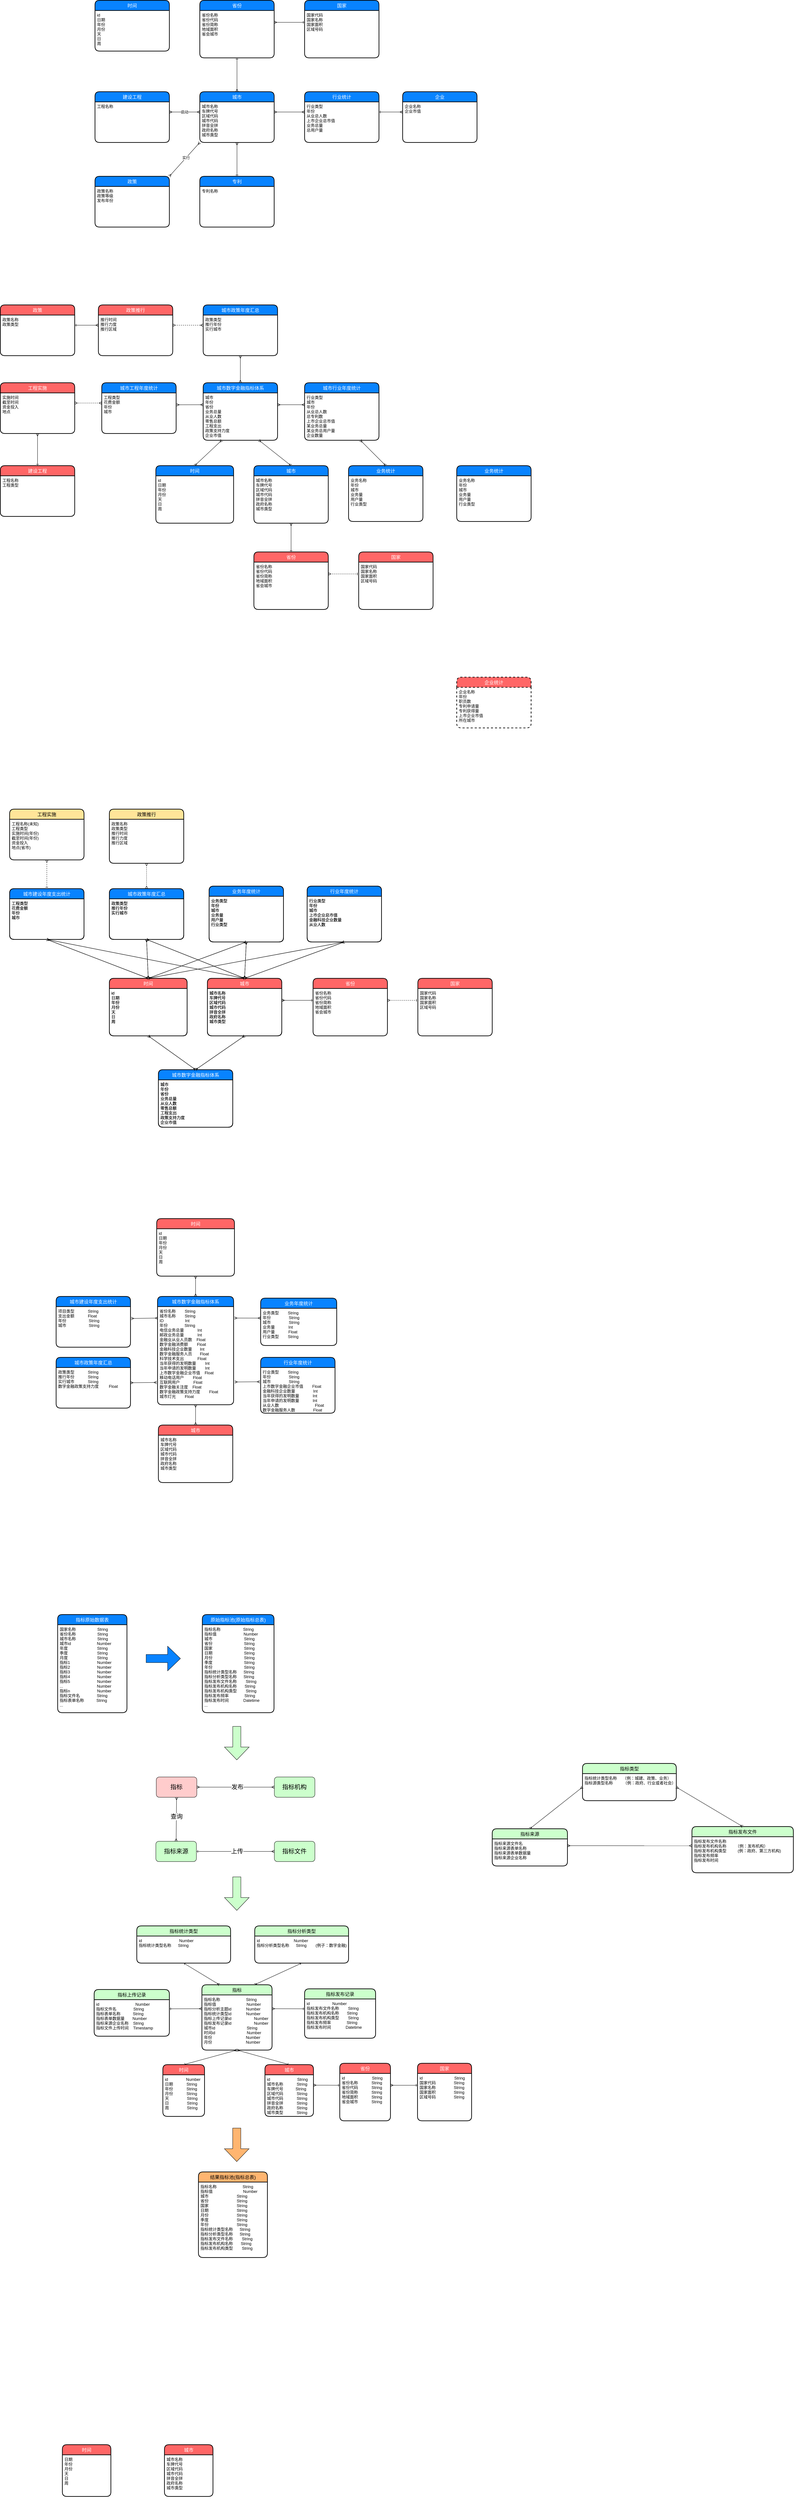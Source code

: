 <mxfile version="20.2.2" type="github">
  <diagram id="R2lEEEUBdFMjLlhIrx00" name="Page-1">
    <mxGraphModel dx="2272" dy="1894" grid="1" gridSize="10" guides="1" tooltips="1" connect="1" arrows="1" fold="1" page="1" pageScale="1" pageWidth="850" pageHeight="1100" math="0" shadow="0" extFonts="Permanent Marker^https://fonts.googleapis.com/css?family=Permanent+Marker">
      <root>
        <mxCell id="0" />
        <mxCell id="1" parent="0" />
        <mxCell id="92t1Hm8fsz9WDFqAWncr-5" value="城市" style="swimlane;childLayout=stackLayout;horizontal=1;startSize=30;horizontalStack=0;rounded=1;fontSize=14;fontStyle=0;strokeWidth=2;resizeParent=0;resizeLast=1;shadow=0;dashed=0;align=center;swimlaneFillColor=none;fillColor=#0883FF;fontColor=#FFFFFF;" parent="1" vertex="1">
          <mxGeometry x="30" y="-780" width="220" height="150" as="geometry" />
        </mxCell>
        <mxCell id="92t1Hm8fsz9WDFqAWncr-6" value="城市名称&#xa;车牌代号&#xa;区域代码&#xa;城市代码&#xa;拼音全拼&#xa;政府名称&#xa;城市类型    " style="align=left;strokeColor=none;fillColor=none;spacingLeft=4;fontSize=12;verticalAlign=top;resizable=0;rotatable=0;part=1;" parent="92t1Hm8fsz9WDFqAWncr-5" vertex="1">
          <mxGeometry y="30" width="220" height="120" as="geometry" />
        </mxCell>
        <mxCell id="92t1Hm8fsz9WDFqAWncr-43" style="edgeStyle=none;rounded=0;orthogonalLoop=1;jettySize=auto;html=1;exitX=1;exitY=1;exitDx=0;exitDy=0;fontColor=#030303;startArrow=ERmany;startFill=0;endArrow=ERone;endFill=0;" parent="92t1Hm8fsz9WDFqAWncr-5" source="92t1Hm8fsz9WDFqAWncr-6" target="92t1Hm8fsz9WDFqAWncr-6" edge="1">
          <mxGeometry relative="1" as="geometry" />
        </mxCell>
        <mxCell id="92t1Hm8fsz9WDFqAWncr-8" value="省份" style="swimlane;childLayout=stackLayout;horizontal=1;startSize=30;horizontalStack=0;rounded=1;fontSize=14;fontStyle=0;strokeWidth=2;resizeParent=0;resizeLast=1;shadow=0;dashed=0;align=center;swimlaneFillColor=none;fillColor=#0883FF;fontColor=#FFFFFF;" parent="1" vertex="1">
          <mxGeometry x="30" y="-1050" width="220" height="170" as="geometry" />
        </mxCell>
        <mxCell id="92t1Hm8fsz9WDFqAWncr-9" value="省份名称&#xa;省份代码&#xa;省份简称&#xa;地域面积&#xa;省会城市" style="align=left;strokeColor=none;fillColor=none;spacingLeft=4;fontSize=12;verticalAlign=top;resizable=0;rotatable=0;part=1;" parent="92t1Hm8fsz9WDFqAWncr-8" vertex="1">
          <mxGeometry y="30" width="220" height="140" as="geometry" />
        </mxCell>
        <mxCell id="92t1Hm8fsz9WDFqAWncr-11" style="edgeStyle=orthogonalEdgeStyle;rounded=0;orthogonalLoop=1;jettySize=auto;html=1;exitX=0.5;exitY=0;exitDx=0;exitDy=0;entryX=0.5;entryY=1;entryDx=0;entryDy=0;fontColor=#FFFFFF;startArrow=ERmany;startFill=0;endArrow=ERone;endFill=0;" parent="1" source="92t1Hm8fsz9WDFqAWncr-5" target="92t1Hm8fsz9WDFqAWncr-9" edge="1">
          <mxGeometry relative="1" as="geometry" />
        </mxCell>
        <mxCell id="92t1Hm8fsz9WDFqAWncr-14" value="国家" style="swimlane;childLayout=stackLayout;horizontal=1;startSize=30;horizontalStack=0;rounded=1;fontSize=14;fontStyle=0;strokeWidth=2;resizeParent=0;resizeLast=1;shadow=0;dashed=0;align=center;swimlaneFillColor=none;fillColor=#0883FF;fontColor=#FFFFFF;" parent="1" vertex="1">
          <mxGeometry x="340" y="-1050" width="220" height="170" as="geometry" />
        </mxCell>
        <mxCell id="92t1Hm8fsz9WDFqAWncr-15" value="国家代码&#xa;国家名称&#xa;国家面积&#xa;区域号码" style="align=left;strokeColor=none;fillColor=none;spacingLeft=4;fontSize=12;verticalAlign=top;resizable=0;rotatable=0;part=1;" parent="92t1Hm8fsz9WDFqAWncr-14" vertex="1">
          <mxGeometry y="30" width="220" height="140" as="geometry" />
        </mxCell>
        <mxCell id="92t1Hm8fsz9WDFqAWncr-16" style="edgeStyle=orthogonalEdgeStyle;rounded=0;orthogonalLoop=1;jettySize=auto;html=1;exitX=1;exitY=0.25;exitDx=0;exitDy=0;entryX=0;entryY=0.25;entryDx=0;entryDy=0;fontColor=#FFFFFF;startArrow=ERmany;startFill=0;endArrow=ERone;endFill=0;" parent="1" source="92t1Hm8fsz9WDFqAWncr-9" target="92t1Hm8fsz9WDFqAWncr-15" edge="1">
          <mxGeometry relative="1" as="geometry">
            <mxPoint x="260" y="-695" as="sourcePoint" />
            <mxPoint x="440" y="-695" as="targetPoint" />
          </mxGeometry>
        </mxCell>
        <mxCell id="92t1Hm8fsz9WDFqAWncr-20" value="政策" style="swimlane;childLayout=stackLayout;horizontal=1;startSize=30;horizontalStack=0;rounded=1;fontSize=14;fontStyle=0;strokeWidth=2;resizeParent=0;resizeLast=1;shadow=0;dashed=0;align=center;fontColor=#FFFFFF;fillColor=#0883FF;" parent="1" vertex="1">
          <mxGeometry x="-280" y="-530" width="220" height="150" as="geometry" />
        </mxCell>
        <mxCell id="92t1Hm8fsz9WDFqAWncr-22" value="政策名称&#xa;政策等级&#xa;发布年份" style="align=left;strokeColor=none;fillColor=none;spacingLeft=4;fontSize=12;verticalAlign=top;resizable=0;rotatable=0;part=1;fontColor=#030303;" parent="92t1Hm8fsz9WDFqAWncr-20" vertex="1">
          <mxGeometry y="30" width="220" height="120" as="geometry" />
        </mxCell>
        <mxCell id="92t1Hm8fsz9WDFqAWncr-27" value="行业统计" style="swimlane;childLayout=stackLayout;horizontal=1;startSize=30;horizontalStack=0;rounded=1;fontSize=14;fontStyle=0;strokeWidth=2;resizeParent=0;resizeLast=1;shadow=0;dashed=0;align=center;fontColor=#FFFFFF;fillColor=#0883FF;" parent="1" vertex="1">
          <mxGeometry x="340" y="-780" width="220" height="150" as="geometry" />
        </mxCell>
        <mxCell id="92t1Hm8fsz9WDFqAWncr-28" value="行业类型&#xa;年份&#xa;从业总人数&#xa;上市企业总市值&#xa;业务总量&#xa;总用户量" style="align=left;strokeColor=none;fillColor=none;spacingLeft=4;fontSize=12;verticalAlign=top;resizable=0;rotatable=0;part=1;fontColor=#030303;" parent="92t1Hm8fsz9WDFqAWncr-27" vertex="1">
          <mxGeometry y="30" width="220" height="120" as="geometry" />
        </mxCell>
        <mxCell id="92t1Hm8fsz9WDFqAWncr-29" value="时间" style="swimlane;childLayout=stackLayout;horizontal=1;startSize=30;horizontalStack=0;rounded=1;fontSize=14;fontStyle=0;strokeWidth=2;resizeParent=0;resizeLast=1;shadow=0;dashed=0;align=center;fontColor=#FFFFFF;fillColor=#0883FF;" parent="1" vertex="1">
          <mxGeometry x="-280" y="-1050" width="220" height="150" as="geometry" />
        </mxCell>
        <mxCell id="92t1Hm8fsz9WDFqAWncr-30" value="id&#xa;日期&#xa;年份&#xa;月份&#xa;天&#xa;日&#xa;周&#xa;&#xa;" style="align=left;strokeColor=none;fillColor=none;spacingLeft=4;fontSize=12;verticalAlign=top;resizable=0;rotatable=0;part=1;fontColor=#030303;" parent="92t1Hm8fsz9WDFqAWncr-29" vertex="1">
          <mxGeometry y="30" width="220" height="120" as="geometry" />
        </mxCell>
        <mxCell id="92t1Hm8fsz9WDFqAWncr-37" value="企业" style="swimlane;childLayout=stackLayout;horizontal=1;startSize=30;horizontalStack=0;rounded=1;fontSize=14;fontStyle=0;strokeWidth=2;resizeParent=0;resizeLast=1;shadow=0;dashed=0;align=center;fontColor=#FFFFFF;fillColor=#0883FF;" parent="1" vertex="1">
          <mxGeometry x="630" y="-780" width="220" height="150" as="geometry" />
        </mxCell>
        <mxCell id="92t1Hm8fsz9WDFqAWncr-38" value="企业名称&#xa;企业市值&#xa;" style="align=left;strokeColor=none;fillColor=none;spacingLeft=4;fontSize=12;verticalAlign=top;resizable=0;rotatable=0;part=1;fontColor=#030303;" parent="92t1Hm8fsz9WDFqAWncr-37" vertex="1">
          <mxGeometry y="30" width="220" height="120" as="geometry" />
        </mxCell>
        <mxCell id="92t1Hm8fsz9WDFqAWncr-48" value="" style="fontSize=12;html=1;endArrow=ERmany;startArrow=ERmany;rounded=0;fontColor=#030303;entryX=0;entryY=1;entryDx=0;entryDy=0;exitX=1;exitY=0;exitDx=0;exitDy=0;" parent="1" source="92t1Hm8fsz9WDFqAWncr-20" target="92t1Hm8fsz9WDFqAWncr-6" edge="1">
          <mxGeometry width="100" height="100" relative="1" as="geometry">
            <mxPoint x="370" y="-410" as="sourcePoint" />
            <mxPoint x="470" y="-510" as="targetPoint" />
          </mxGeometry>
        </mxCell>
        <mxCell id="92t1Hm8fsz9WDFqAWncr-49" value="实行" style="edgeLabel;html=1;align=center;verticalAlign=middle;resizable=0;points=[];fontColor=#030303;" parent="92t1Hm8fsz9WDFqAWncr-48" vertex="1" connectable="0">
          <mxGeometry x="0.093" relative="1" as="geometry">
            <mxPoint y="-1" as="offset" />
          </mxGeometry>
        </mxCell>
        <mxCell id="92t1Hm8fsz9WDFqAWncr-50" value="建设工程" style="swimlane;childLayout=stackLayout;horizontal=1;startSize=30;horizontalStack=0;rounded=1;fontSize=14;fontStyle=0;strokeWidth=2;resizeParent=0;resizeLast=1;shadow=0;dashed=0;align=center;fontColor=#FFFFFF;fillColor=#0883FF;" parent="1" vertex="1">
          <mxGeometry x="-280" y="-780" width="220" height="150" as="geometry" />
        </mxCell>
        <mxCell id="92t1Hm8fsz9WDFqAWncr-51" value="工程名称&#xa;" style="align=left;strokeColor=none;fillColor=none;spacingLeft=4;fontSize=12;verticalAlign=top;resizable=0;rotatable=0;part=1;fontColor=#030303;" parent="92t1Hm8fsz9WDFqAWncr-50" vertex="1">
          <mxGeometry y="30" width="220" height="120" as="geometry" />
        </mxCell>
        <mxCell id="92t1Hm8fsz9WDFqAWncr-52" value="" style="edgeStyle=entityRelationEdgeStyle;fontSize=12;html=1;endArrow=ERmany;startArrow=ERmany;rounded=0;fontColor=#030303;entryX=1;entryY=0.25;entryDx=0;entryDy=0;exitX=0;exitY=0.25;exitDx=0;exitDy=0;" parent="1" source="92t1Hm8fsz9WDFqAWncr-6" target="92t1Hm8fsz9WDFqAWncr-51" edge="1">
          <mxGeometry width="100" height="100" relative="1" as="geometry">
            <mxPoint x="330" y="-480" as="sourcePoint" />
            <mxPoint x="430" y="-580" as="targetPoint" />
          </mxGeometry>
        </mxCell>
        <mxCell id="92t1Hm8fsz9WDFqAWncr-53" value="启动" style="edgeLabel;html=1;align=center;verticalAlign=middle;resizable=0;points=[];fontColor=#030303;" parent="92t1Hm8fsz9WDFqAWncr-52" vertex="1" connectable="0">
          <mxGeometry relative="1" as="geometry">
            <mxPoint as="offset" />
          </mxGeometry>
        </mxCell>
        <mxCell id="92t1Hm8fsz9WDFqAWncr-55" value="城市数字金融指标体系" style="swimlane;childLayout=stackLayout;horizontal=1;startSize=30;horizontalStack=0;rounded=1;fontSize=14;fontStyle=0;strokeWidth=2;resizeParent=0;resizeLast=1;shadow=0;dashed=0;align=center;swimlaneFillColor=none;fillColor=#0883FF;fontColor=#FFFFFF;" parent="1" vertex="1">
          <mxGeometry x="40" y="80" width="220" height="170" as="geometry" />
        </mxCell>
        <mxCell id="92t1Hm8fsz9WDFqAWncr-56" value="城市&#xa;年份&#xa;省份&#xa;业务总量&#xa;从业人数&#xa;零售总额&#xa;工程支出&#xa;政策支持力度&#xa;企业市值&#xa;&#xa;" style="align=left;strokeColor=none;fillColor=none;spacingLeft=4;fontSize=12;verticalAlign=top;resizable=0;rotatable=0;part=1;" parent="92t1Hm8fsz9WDFqAWncr-55" vertex="1">
          <mxGeometry y="30" width="220" height="140" as="geometry" />
        </mxCell>
        <mxCell id="92t1Hm8fsz9WDFqAWncr-57" style="edgeStyle=none;rounded=0;orthogonalLoop=1;jettySize=auto;html=1;exitX=1;exitY=1;exitDx=0;exitDy=0;fontColor=#030303;startArrow=ERmany;startFill=0;endArrow=ERone;endFill=0;" parent="92t1Hm8fsz9WDFqAWncr-55" source="92t1Hm8fsz9WDFqAWncr-56" target="92t1Hm8fsz9WDFqAWncr-56" edge="1">
          <mxGeometry relative="1" as="geometry" />
        </mxCell>
        <mxCell id="92t1Hm8fsz9WDFqAWncr-58" value="省份" style="swimlane;childLayout=stackLayout;horizontal=1;startSize=30;horizontalStack=0;rounded=1;fontSize=14;fontStyle=0;strokeWidth=2;resizeParent=0;resizeLast=1;shadow=0;dashed=0;align=center;swimlaneFillColor=none;fillColor=#FF6666;fontColor=#FFFFFF;" parent="1" vertex="1">
          <mxGeometry x="190" y="580" width="220" height="170" as="geometry" />
        </mxCell>
        <mxCell id="92t1Hm8fsz9WDFqAWncr-59" value="省份名称&#xa;省份代码&#xa;省份简称&#xa;地域面积&#xa;省会城市" style="align=left;strokeColor=none;fillColor=none;spacingLeft=4;fontSize=12;verticalAlign=top;resizable=0;rotatable=0;part=1;" parent="92t1Hm8fsz9WDFqAWncr-58" vertex="1">
          <mxGeometry y="30" width="220" height="140" as="geometry" />
        </mxCell>
        <mxCell id="92t1Hm8fsz9WDFqAWncr-61" value="国家" style="swimlane;childLayout=stackLayout;horizontal=1;startSize=30;horizontalStack=0;rounded=1;fontSize=14;fontStyle=0;strokeWidth=2;resizeParent=0;resizeLast=1;shadow=0;dashed=0;align=center;swimlaneFillColor=none;fillColor=#FF6666;fontColor=#FFFFFF;" parent="1" vertex="1">
          <mxGeometry x="500" y="580" width="220" height="170" as="geometry" />
        </mxCell>
        <mxCell id="92t1Hm8fsz9WDFqAWncr-62" value="国家代码&#xa;国家名称&#xa;国家面积&#xa;区域号码" style="align=left;strokeColor=none;fillColor=none;spacingLeft=4;fontSize=12;verticalAlign=top;resizable=0;rotatable=0;part=1;" parent="92t1Hm8fsz9WDFqAWncr-61" vertex="1">
          <mxGeometry y="30" width="220" height="140" as="geometry" />
        </mxCell>
        <mxCell id="92t1Hm8fsz9WDFqAWncr-63" style="edgeStyle=orthogonalEdgeStyle;rounded=0;orthogonalLoop=1;jettySize=auto;html=1;exitX=1;exitY=0.25;exitDx=0;exitDy=0;entryX=0;entryY=0.25;entryDx=0;entryDy=0;fontColor=#FFFFFF;startArrow=ERmany;startFill=0;endArrow=ERone;endFill=0;dashed=1;" parent="1" source="92t1Hm8fsz9WDFqAWncr-59" target="92t1Hm8fsz9WDFqAWncr-62" edge="1">
          <mxGeometry relative="1" as="geometry">
            <mxPoint x="420" y="935" as="sourcePoint" />
            <mxPoint x="600" y="935" as="targetPoint" />
          </mxGeometry>
        </mxCell>
        <mxCell id="92t1Hm8fsz9WDFqAWncr-64" value="城市政策年度汇总" style="swimlane;childLayout=stackLayout;horizontal=1;startSize=30;horizontalStack=0;rounded=1;fontSize=14;fontStyle=0;strokeWidth=2;resizeParent=0;resizeLast=1;shadow=0;dashed=0;align=center;fontColor=#FFFFFF;fillColor=#0883FF;" parent="1" vertex="1">
          <mxGeometry x="40" y="-150" width="220" height="150" as="geometry" />
        </mxCell>
        <mxCell id="92t1Hm8fsz9WDFqAWncr-65" value="政策类型&#xa;推行年份&#xa;实行城市" style="align=left;strokeColor=none;fillColor=none;spacingLeft=4;fontSize=12;verticalAlign=top;resizable=0;rotatable=0;part=1;fontColor=#030303;" parent="92t1Hm8fsz9WDFqAWncr-64" vertex="1">
          <mxGeometry y="30" width="220" height="120" as="geometry" />
        </mxCell>
        <mxCell id="92t1Hm8fsz9WDFqAWncr-66" value="城市行业年度统计" style="swimlane;childLayout=stackLayout;horizontal=1;startSize=30;horizontalStack=0;rounded=1;fontSize=14;fontStyle=0;strokeWidth=2;resizeParent=0;resizeLast=1;shadow=0;dashed=0;align=center;fontColor=#FFFFFF;fillColor=#0883FF;" parent="1" vertex="1">
          <mxGeometry x="340" y="80" width="220" height="170" as="geometry" />
        </mxCell>
        <mxCell id="92t1Hm8fsz9WDFqAWncr-67" value="行业类型&#xa;城市&#xa;年份&#xa;从业总人数&#xa;总专利数&#xa;上市企业总市值&#xa;某业务总量&#xa;某业务总用户量&#xa;企业数量&#xa;" style="align=left;strokeColor=none;fillColor=none;spacingLeft=4;fontSize=12;verticalAlign=top;resizable=0;rotatable=0;part=1;fontColor=#030303;" parent="92t1Hm8fsz9WDFqAWncr-66" vertex="1">
          <mxGeometry y="30" width="220" height="140" as="geometry" />
        </mxCell>
        <mxCell id="92t1Hm8fsz9WDFqAWncr-96" style="edgeStyle=none;rounded=0;orthogonalLoop=1;jettySize=auto;html=1;exitX=0.5;exitY=0;exitDx=0;exitDy=0;entryX=0.25;entryY=1;entryDx=0;entryDy=0;fontSize=14;fontColor=#030303;startArrow=ERmany;startFill=0;endArrow=ERmany;endFill=0;" parent="1" source="92t1Hm8fsz9WDFqAWncr-68" target="92t1Hm8fsz9WDFqAWncr-56" edge="1">
          <mxGeometry relative="1" as="geometry" />
        </mxCell>
        <mxCell id="92t1Hm8fsz9WDFqAWncr-68" value="时间" style="swimlane;childLayout=stackLayout;horizontal=1;startSize=30;horizontalStack=0;rounded=1;fontSize=14;fontStyle=0;strokeWidth=2;resizeParent=0;resizeLast=1;shadow=0;dashed=0;align=center;fontColor=#FFFFFF;fillColor=#0883FF;" parent="1" vertex="1">
          <mxGeometry x="-100" y="325" width="230" height="170" as="geometry" />
        </mxCell>
        <mxCell id="92t1Hm8fsz9WDFqAWncr-69" value="id&#xa;日期&#xa;年份&#xa;月份&#xa;天&#xa;日&#xa;周&#xa;&#xa;" style="align=left;strokeColor=none;fillColor=none;spacingLeft=4;fontSize=12;verticalAlign=top;resizable=0;rotatable=0;part=1;fontColor=#030303;" parent="92t1Hm8fsz9WDFqAWncr-68" vertex="1">
          <mxGeometry y="30" width="230" height="140" as="geometry" />
        </mxCell>
        <mxCell id="92t1Hm8fsz9WDFqAWncr-70" value="业务统计" style="swimlane;childLayout=stackLayout;horizontal=1;startSize=30;horizontalStack=0;rounded=1;fontSize=14;fontStyle=0;strokeWidth=2;resizeParent=0;resizeLast=1;shadow=0;dashed=0;align=center;fontColor=#FFFFFF;fillColor=#0883FF;" parent="1" vertex="1">
          <mxGeometry x="470" y="325" width="220" height="165" as="geometry" />
        </mxCell>
        <mxCell id="92t1Hm8fsz9WDFqAWncr-71" value="业务名称&#xa;年份&#xa;城市&#xa;业务量&#xa;用户量&#xa;行业类型&#xa;" style="align=left;strokeColor=none;fillColor=none;spacingLeft=4;fontSize=12;verticalAlign=top;resizable=0;rotatable=0;part=1;fontColor=#030303;" parent="92t1Hm8fsz9WDFqAWncr-70" vertex="1">
          <mxGeometry y="30" width="220" height="135" as="geometry" />
        </mxCell>
        <mxCell id="92t1Hm8fsz9WDFqAWncr-79" value="城市工程年度统计" style="swimlane;childLayout=stackLayout;horizontal=1;startSize=30;horizontalStack=0;rounded=1;fontSize=14;fontStyle=0;strokeWidth=2;resizeParent=0;resizeLast=1;shadow=0;dashed=0;align=center;fontColor=#FFFFFF;fillColor=#0883FF;" parent="1" vertex="1">
          <mxGeometry x="-260" y="80" width="220" height="150" as="geometry" />
        </mxCell>
        <mxCell id="92t1Hm8fsz9WDFqAWncr-80" value="工程类型&#xa;花费金额&#xa;年份&#xa;城市&#xa;&#xa;" style="align=left;strokeColor=none;fillColor=none;spacingLeft=4;fontSize=12;verticalAlign=top;resizable=0;rotatable=0;part=1;fontColor=#030303;" parent="92t1Hm8fsz9WDFqAWncr-79" vertex="1">
          <mxGeometry y="30" width="220" height="120" as="geometry" />
        </mxCell>
        <mxCell id="92t1Hm8fsz9WDFqAWncr-81" value="" style="fontSize=12;html=1;endArrow=ERmany;startArrow=ERmany;rounded=0;fontColor=#030303;exitX=0;exitY=0.25;exitDx=0;exitDy=0;entryX=1.006;entryY=0.293;entryDx=0;entryDy=0;entryPerimeter=0;" parent="1" source="92t1Hm8fsz9WDFqAWncr-56" target="92t1Hm8fsz9WDFqAWncr-80" edge="1">
          <mxGeometry width="100" height="100" relative="1" as="geometry">
            <mxPoint x="340" y="390" as="sourcePoint" />
            <mxPoint x="-30" y="150" as="targetPoint" />
          </mxGeometry>
        </mxCell>
        <mxCell id="92t1Hm8fsz9WDFqAWncr-83" style="edgeStyle=none;rounded=0;orthogonalLoop=1;jettySize=auto;html=1;exitX=1;exitY=0.25;exitDx=0;exitDy=0;fontColor=#030303;startArrow=ERmany;startFill=0;endArrow=ERmany;endFill=0;entryX=0;entryY=0.25;entryDx=0;entryDy=0;" parent="1" source="92t1Hm8fsz9WDFqAWncr-56" target="92t1Hm8fsz9WDFqAWncr-67" edge="1">
          <mxGeometry relative="1" as="geometry">
            <mxPoint x="310" y="160" as="targetPoint" />
          </mxGeometry>
        </mxCell>
        <mxCell id="92t1Hm8fsz9WDFqAWncr-97" style="edgeStyle=none;rounded=0;orthogonalLoop=1;jettySize=auto;html=1;exitX=0.5;exitY=0;exitDx=0;exitDy=0;entryX=0.75;entryY=1;entryDx=0;entryDy=0;fontSize=14;fontColor=#030303;startArrow=ERmany;startFill=0;endArrow=ERmany;endFill=0;" parent="1" source="92t1Hm8fsz9WDFqAWncr-85" target="92t1Hm8fsz9WDFqAWncr-56" edge="1">
          <mxGeometry relative="1" as="geometry" />
        </mxCell>
        <mxCell id="92t1Hm8fsz9WDFqAWncr-85" value="城市" style="swimlane;childLayout=stackLayout;horizontal=1;startSize=30;horizontalStack=0;rounded=1;fontSize=14;fontStyle=0;strokeWidth=2;resizeParent=0;resizeLast=1;shadow=0;dashed=0;align=center;swimlaneFillColor=none;fillColor=#0883FF;fontColor=#FFFFFF;" parent="1" vertex="1">
          <mxGeometry x="190" y="325" width="220" height="170" as="geometry" />
        </mxCell>
        <mxCell id="92t1Hm8fsz9WDFqAWncr-86" value="城市名称&#xa;车牌代号&#xa;区域代码&#xa;城市代码&#xa;拼音全拼&#xa;政府名称&#xa;城市类型" style="align=left;strokeColor=none;fillColor=none;spacingLeft=4;fontSize=12;verticalAlign=top;resizable=0;rotatable=0;part=1;" parent="92t1Hm8fsz9WDFqAWncr-85" vertex="1">
          <mxGeometry y="30" width="220" height="140" as="geometry" />
        </mxCell>
        <mxCell id="92t1Hm8fsz9WDFqAWncr-87" style="edgeStyle=none;rounded=0;orthogonalLoop=1;jettySize=auto;html=1;exitX=1;exitY=1;exitDx=0;exitDy=0;fontColor=#030303;startArrow=ERmany;startFill=0;endArrow=ERone;endFill=0;" parent="92t1Hm8fsz9WDFqAWncr-85" source="92t1Hm8fsz9WDFqAWncr-86" target="92t1Hm8fsz9WDFqAWncr-86" edge="1">
          <mxGeometry relative="1" as="geometry" />
        </mxCell>
        <mxCell id="92t1Hm8fsz9WDFqAWncr-88" style="rounded=0;orthogonalLoop=1;jettySize=auto;html=1;exitX=0.5;exitY=1;exitDx=0;exitDy=0;fontColor=#FFFFFF;startArrow=ERmany;startFill=0;endArrow=ERone;endFill=0;entryX=0.5;entryY=0;entryDx=0;entryDy=0;" parent="1" source="92t1Hm8fsz9WDFqAWncr-86" target="92t1Hm8fsz9WDFqAWncr-58" edge="1">
          <mxGeometry relative="1" as="geometry">
            <mxPoint x="610" y="605" as="sourcePoint" />
            <mxPoint x="460" y="325" as="targetPoint" />
          </mxGeometry>
        </mxCell>
        <mxCell id="92t1Hm8fsz9WDFqAWncr-77" value="" style="fontSize=12;html=1;endArrow=ERmany;startArrow=ERmany;rounded=0;fontColor=#030303;exitX=0.5;exitY=0;exitDx=0;exitDy=0;entryX=0.5;entryY=1;entryDx=0;entryDy=0;" parent="1" source="92t1Hm8fsz9WDFqAWncr-55" target="92t1Hm8fsz9WDFqAWncr-65" edge="1">
          <mxGeometry width="100" height="100" relative="1" as="geometry">
            <mxPoint x="380" y="460" as="sourcePoint" />
            <mxPoint x="150" y="-20" as="targetPoint" />
          </mxGeometry>
        </mxCell>
        <mxCell id="92t1Hm8fsz9WDFqAWncr-100" value="工程实施" style="swimlane;childLayout=stackLayout;horizontal=1;startSize=30;horizontalStack=0;rounded=1;fontSize=14;fontStyle=0;strokeWidth=2;resizeParent=0;resizeLast=1;shadow=0;dashed=0;align=center;fontColor=#FFFFFF;fillColor=#FF6666;" parent="1" vertex="1">
          <mxGeometry x="-560" y="80" width="220" height="150" as="geometry" />
        </mxCell>
        <mxCell id="92t1Hm8fsz9WDFqAWncr-101" value="实施时间&#xa;截至时间&#xa;资金投入&#xa;地点&#xa;" style="align=left;strokeColor=none;fillColor=none;spacingLeft=4;fontSize=12;verticalAlign=top;resizable=0;rotatable=0;part=1;fontColor=#030303;" parent="92t1Hm8fsz9WDFqAWncr-100" vertex="1">
          <mxGeometry y="30" width="220" height="120" as="geometry" />
        </mxCell>
        <mxCell id="92t1Hm8fsz9WDFqAWncr-102" style="edgeStyle=none;rounded=0;orthogonalLoop=1;jettySize=auto;html=1;exitX=0;exitY=0.25;exitDx=0;exitDy=0;entryX=1;entryY=0.25;entryDx=0;entryDy=0;fontSize=14;fontColor=#030303;startArrow=ERmany;startFill=0;endArrow=ERmany;endFill=0;dashed=1;" parent="1" source="92t1Hm8fsz9WDFqAWncr-80" target="92t1Hm8fsz9WDFqAWncr-101" edge="1">
          <mxGeometry relative="1" as="geometry" />
        </mxCell>
        <mxCell id="92t1Hm8fsz9WDFqAWncr-103" style="edgeStyle=none;rounded=0;orthogonalLoop=1;jettySize=auto;html=1;exitX=1;exitY=0.25;exitDx=0;exitDy=0;entryX=0;entryY=0.25;entryDx=0;entryDy=0;fontSize=14;fontColor=#030303;startArrow=ERmany;startFill=0;endArrow=ERmany;endFill=0;" parent="1" source="92t1Hm8fsz9WDFqAWncr-6" target="92t1Hm8fsz9WDFqAWncr-28" edge="1">
          <mxGeometry relative="1" as="geometry" />
        </mxCell>
        <mxCell id="92t1Hm8fsz9WDFqAWncr-104" style="edgeStyle=none;rounded=0;orthogonalLoop=1;jettySize=auto;html=1;exitX=1;exitY=0.25;exitDx=0;exitDy=0;entryX=0;entryY=0.25;entryDx=0;entryDy=0;fontSize=14;fontColor=#030303;startArrow=ERone;startFill=0;endArrow=ERmany;endFill=0;" parent="1" source="92t1Hm8fsz9WDFqAWncr-28" target="92t1Hm8fsz9WDFqAWncr-38" edge="1">
          <mxGeometry relative="1" as="geometry" />
        </mxCell>
        <mxCell id="92t1Hm8fsz9WDFqAWncr-105" value="建设工程" style="swimlane;childLayout=stackLayout;horizontal=1;startSize=30;horizontalStack=0;rounded=1;fontSize=14;fontStyle=0;strokeWidth=2;resizeParent=0;resizeLast=1;shadow=0;dashed=0;align=center;fontColor=#FFFFFF;fillColor=#FF6666;" parent="1" vertex="1">
          <mxGeometry x="-560" y="325" width="220" height="150" as="geometry" />
        </mxCell>
        <mxCell id="92t1Hm8fsz9WDFqAWncr-106" value="工程名称&#xa;工程类型&#xa;" style="align=left;strokeColor=none;fillColor=none;spacingLeft=4;fontSize=12;verticalAlign=top;resizable=0;rotatable=0;part=1;fontColor=#030303;" parent="92t1Hm8fsz9WDFqAWncr-105" vertex="1">
          <mxGeometry y="30" width="220" height="120" as="geometry" />
        </mxCell>
        <mxCell id="92t1Hm8fsz9WDFqAWncr-108" style="edgeStyle=none;rounded=0;orthogonalLoop=1;jettySize=auto;html=1;exitX=0.5;exitY=0;exitDx=0;exitDy=0;entryX=0.5;entryY=1;entryDx=0;entryDy=0;fontSize=14;fontColor=#030303;startArrow=ERone;startFill=0;endArrow=ERmany;endFill=0;" parent="1" source="92t1Hm8fsz9WDFqAWncr-105" target="92t1Hm8fsz9WDFqAWncr-101" edge="1">
          <mxGeometry relative="1" as="geometry" />
        </mxCell>
        <mxCell id="92t1Hm8fsz9WDFqAWncr-112" value="政策" style="swimlane;childLayout=stackLayout;horizontal=1;startSize=30;horizontalStack=0;rounded=1;fontSize=14;fontStyle=0;strokeWidth=2;resizeParent=0;resizeLast=1;shadow=0;dashed=0;align=center;fontColor=#FFFFFF;fillColor=#FF6666;" parent="1" vertex="1">
          <mxGeometry x="-560" y="-150" width="220" height="150" as="geometry" />
        </mxCell>
        <mxCell id="92t1Hm8fsz9WDFqAWncr-113" value="政策名称&#xa;政策类型" style="align=left;strokeColor=none;fillColor=none;spacingLeft=4;fontSize=12;verticalAlign=top;resizable=0;rotatable=0;part=1;fontColor=#030303;" parent="92t1Hm8fsz9WDFqAWncr-112" vertex="1">
          <mxGeometry y="30" width="220" height="120" as="geometry" />
        </mxCell>
        <mxCell id="92t1Hm8fsz9WDFqAWncr-114" value="政策推行" style="swimlane;childLayout=stackLayout;horizontal=1;startSize=30;horizontalStack=0;rounded=1;fontSize=14;fontStyle=0;strokeWidth=2;resizeParent=0;resizeLast=1;shadow=0;dashed=0;align=center;fontColor=#FFFFFF;fillColor=#FF6666;" parent="1" vertex="1">
          <mxGeometry x="-270" y="-150" width="220" height="150" as="geometry" />
        </mxCell>
        <mxCell id="92t1Hm8fsz9WDFqAWncr-115" value="推行时间&#xa;推行力度&#xa;推行区域" style="align=left;strokeColor=none;fillColor=none;spacingLeft=4;fontSize=12;verticalAlign=top;resizable=0;rotatable=0;part=1;fontColor=#030303;" parent="92t1Hm8fsz9WDFqAWncr-114" vertex="1">
          <mxGeometry y="30" width="220" height="120" as="geometry" />
        </mxCell>
        <mxCell id="92t1Hm8fsz9WDFqAWncr-116" style="edgeStyle=none;rounded=0;orthogonalLoop=1;jettySize=auto;html=1;exitX=1;exitY=0.25;exitDx=0;exitDy=0;entryX=0;entryY=0.25;entryDx=0;entryDy=0;fontSize=14;fontColor=#030303;startArrow=ERone;startFill=0;endArrow=ERmany;endFill=0;" parent="1" source="92t1Hm8fsz9WDFqAWncr-113" target="92t1Hm8fsz9WDFqAWncr-115" edge="1">
          <mxGeometry relative="1" as="geometry" />
        </mxCell>
        <mxCell id="92t1Hm8fsz9WDFqAWncr-117" style="edgeStyle=none;rounded=0;orthogonalLoop=1;jettySize=auto;html=1;exitX=1;exitY=0.25;exitDx=0;exitDy=0;entryX=0;entryY=0.25;entryDx=0;entryDy=0;fontSize=14;fontColor=#030303;startArrow=ERmany;startFill=0;endArrow=ERmany;endFill=0;dashed=1;" parent="1" source="92t1Hm8fsz9WDFqAWncr-115" target="92t1Hm8fsz9WDFqAWncr-65" edge="1">
          <mxGeometry relative="1" as="geometry" />
        </mxCell>
        <mxCell id="92t1Hm8fsz9WDFqAWncr-118" value="城市政策年度汇总" style="swimlane;childLayout=stackLayout;horizontal=1;startSize=30;horizontalStack=0;rounded=1;fontSize=14;fontStyle=0;strokeWidth=2;resizeParent=0;resizeLast=1;shadow=0;dashed=0;align=center;fontColor=#FFFFFF;fillColor=#0883FF;" parent="1" vertex="1">
          <mxGeometry x="-237.5" y="1575" width="220" height="150" as="geometry" />
        </mxCell>
        <mxCell id="92t1Hm8fsz9WDFqAWncr-119" value="政策类型&#xa;推行年份&#xa;实行城市" style="align=left;strokeColor=none;fillColor=none;spacingLeft=4;fontSize=12;verticalAlign=top;resizable=0;rotatable=0;part=1;fontColor=#030303;" parent="92t1Hm8fsz9WDFqAWncr-118" vertex="1">
          <mxGeometry y="30" width="220" height="120" as="geometry" />
        </mxCell>
        <mxCell id="92t1Hm8fsz9WDFqAWncr-122" value="城市建设年度支出统计" style="swimlane;childLayout=stackLayout;horizontal=1;startSize=30;horizontalStack=0;rounded=1;fontSize=14;fontStyle=0;strokeWidth=2;resizeParent=0;resizeLast=1;shadow=0;dashed=0;align=center;fontColor=#FFFFFF;fillColor=#0883FF;" parent="1" vertex="1">
          <mxGeometry x="-532.5" y="1575" width="220" height="150" as="geometry" />
        </mxCell>
        <mxCell id="92t1Hm8fsz9WDFqAWncr-123" value="工程类型&#xa;花费金额&#xa;年份&#xa;城市&#xa;&#xa;" style="align=left;strokeColor=none;fillColor=none;spacingLeft=4;fontSize=12;verticalAlign=top;resizable=0;rotatable=0;part=1;fontColor=#030303;" parent="92t1Hm8fsz9WDFqAWncr-122" vertex="1">
          <mxGeometry y="30" width="220" height="120" as="geometry" />
        </mxCell>
        <mxCell id="92t1Hm8fsz9WDFqAWncr-125" value="时间" style="swimlane;childLayout=stackLayout;horizontal=1;startSize=30;horizontalStack=0;rounded=1;fontSize=14;fontStyle=0;strokeWidth=2;resizeParent=0;resizeLast=1;shadow=0;dashed=0;align=center;fontColor=#FFFFFF;fillColor=#FF6666;" parent="1" vertex="1">
          <mxGeometry x="-237.5" y="1840" width="230" height="170" as="geometry" />
        </mxCell>
        <mxCell id="92t1Hm8fsz9WDFqAWncr-126" value="id&#xa;日期&#xa;年份&#xa;月份&#xa;天&#xa;日&#xa;周&#xa;&#xa;" style="align=left;strokeColor=none;fillColor=none;spacingLeft=4;fontSize=12;verticalAlign=top;resizable=0;rotatable=0;part=1;fontColor=#030303;" parent="92t1Hm8fsz9WDFqAWncr-125" vertex="1">
          <mxGeometry y="30" width="230" height="140" as="geometry" />
        </mxCell>
        <mxCell id="92t1Hm8fsz9WDFqAWncr-127" value="城市" style="swimlane;childLayout=stackLayout;horizontal=1;startSize=30;horizontalStack=0;rounded=1;fontSize=14;fontStyle=0;strokeWidth=2;resizeParent=0;resizeLast=1;shadow=0;dashed=0;align=center;swimlaneFillColor=none;fillColor=#FF6666;fontColor=#FFFFFF;" parent="1" vertex="1">
          <mxGeometry x="52.5" y="1840" width="220" height="170" as="geometry" />
        </mxCell>
        <mxCell id="92t1Hm8fsz9WDFqAWncr-128" value="城市名称&#xa;车牌代号&#xa;区域代码&#xa;城市代码&#xa;拼音全拼&#xa;政府名称&#xa;城市类型" style="align=left;strokeColor=none;fillColor=none;spacingLeft=4;fontSize=12;verticalAlign=top;resizable=0;rotatable=0;part=1;" parent="92t1Hm8fsz9WDFqAWncr-127" vertex="1">
          <mxGeometry y="30" width="220" height="140" as="geometry" />
        </mxCell>
        <mxCell id="92t1Hm8fsz9WDFqAWncr-129" style="edgeStyle=none;rounded=0;orthogonalLoop=1;jettySize=auto;html=1;exitX=1;exitY=1;exitDx=0;exitDy=0;fontColor=#030303;startArrow=ERmany;startFill=0;endArrow=ERone;endFill=0;" parent="92t1Hm8fsz9WDFqAWncr-127" source="92t1Hm8fsz9WDFqAWncr-128" target="92t1Hm8fsz9WDFqAWncr-128" edge="1">
          <mxGeometry relative="1" as="geometry" />
        </mxCell>
        <mxCell id="92t1Hm8fsz9WDFqAWncr-130" style="edgeStyle=none;rounded=0;orthogonalLoop=1;jettySize=auto;html=1;exitX=0.5;exitY=1;exitDx=0;exitDy=0;entryX=0.5;entryY=0;entryDx=0;entryDy=0;fontSize=14;fontColor=#030303;startArrow=ERmany;startFill=0;endArrow=ERmany;endFill=0;" parent="1" source="92t1Hm8fsz9WDFqAWncr-123" target="92t1Hm8fsz9WDFqAWncr-125" edge="1">
          <mxGeometry relative="1" as="geometry" />
        </mxCell>
        <mxCell id="92t1Hm8fsz9WDFqAWncr-132" style="edgeStyle=none;rounded=0;orthogonalLoop=1;jettySize=auto;html=1;exitX=0.5;exitY=1;exitDx=0;exitDy=0;entryX=0.5;entryY=0;entryDx=0;entryDy=0;fontSize=14;fontColor=#030303;startArrow=ERmany;startFill=0;endArrow=ERmany;endFill=0;" parent="1" source="92t1Hm8fsz9WDFqAWncr-123" target="92t1Hm8fsz9WDFqAWncr-127" edge="1">
          <mxGeometry relative="1" as="geometry" />
        </mxCell>
        <mxCell id="92t1Hm8fsz9WDFqAWncr-133" style="edgeStyle=none;rounded=0;orthogonalLoop=1;jettySize=auto;html=1;exitX=0.5;exitY=1;exitDx=0;exitDy=0;entryX=0.5;entryY=0;entryDx=0;entryDy=0;fontSize=14;fontColor=#030303;startArrow=ERmany;startFill=0;endArrow=ERmany;endFill=0;" parent="1" source="92t1Hm8fsz9WDFqAWncr-119" target="92t1Hm8fsz9WDFqAWncr-125" edge="1">
          <mxGeometry relative="1" as="geometry" />
        </mxCell>
        <mxCell id="92t1Hm8fsz9WDFqAWncr-136" style="edgeStyle=none;rounded=0;orthogonalLoop=1;jettySize=auto;html=1;exitX=0.5;exitY=1;exitDx=0;exitDy=0;entryX=0.5;entryY=0;entryDx=0;entryDy=0;fontSize=14;fontColor=#030303;startArrow=ERmany;startFill=0;endArrow=ERmany;endFill=0;" parent="1" source="92t1Hm8fsz9WDFqAWncr-119" target="92t1Hm8fsz9WDFqAWncr-127" edge="1">
          <mxGeometry relative="1" as="geometry" />
        </mxCell>
        <mxCell id="92t1Hm8fsz9WDFqAWncr-137" style="edgeStyle=none;rounded=0;orthogonalLoop=1;jettySize=auto;html=1;entryX=0.5;entryY=0;entryDx=0;entryDy=0;fontSize=14;fontColor=#030303;startArrow=ERmany;startFill=0;endArrow=ERmany;endFill=0;exitX=0.5;exitY=1;exitDx=0;exitDy=0;" parent="1" source="92t1Hm8fsz9WDFqAWncr-184" target="92t1Hm8fsz9WDFqAWncr-125" edge="1">
          <mxGeometry relative="1" as="geometry">
            <mxPoint x="290" y="1770" as="sourcePoint" />
          </mxGeometry>
        </mxCell>
        <mxCell id="92t1Hm8fsz9WDFqAWncr-138" style="edgeStyle=none;rounded=0;orthogonalLoop=1;jettySize=auto;html=1;exitX=0.5;exitY=1;exitDx=0;exitDy=0;fontSize=14;fontColor=#030303;startArrow=ERmany;startFill=0;endArrow=ERmany;endFill=0;entryX=0.5;entryY=0;entryDx=0;entryDy=0;" parent="1" source="92t1Hm8fsz9WDFqAWncr-197" target="92t1Hm8fsz9WDFqAWncr-127" edge="1">
          <mxGeometry relative="1" as="geometry">
            <mxPoint x="400" y="1855" as="targetPoint" />
            <mxPoint x="567.5" y="1750" as="sourcePoint" />
          </mxGeometry>
        </mxCell>
        <mxCell id="92t1Hm8fsz9WDFqAWncr-139" value="城市数字金融指标体系" style="swimlane;childLayout=stackLayout;horizontal=1;startSize=30;horizontalStack=0;rounded=1;fontSize=14;fontStyle=0;strokeWidth=2;resizeParent=0;resizeLast=1;shadow=0;dashed=0;align=center;swimlaneFillColor=none;fillColor=#0883FF;fontColor=#FFFFFF;" parent="1" vertex="1">
          <mxGeometry x="-92.5" y="2110" width="220" height="170" as="geometry" />
        </mxCell>
        <mxCell id="92t1Hm8fsz9WDFqAWncr-140" value="城市&#xa;年份&#xa;省份&#xa;业务总量&#xa;从业人数&#xa;零售总额&#xa;工程支出&#xa;政策支持力度&#xa;企业市值&#xa;&#xa;" style="align=left;strokeColor=none;fillColor=none;spacingLeft=4;fontSize=12;verticalAlign=top;resizable=0;rotatable=0;part=1;" parent="92t1Hm8fsz9WDFqAWncr-139" vertex="1">
          <mxGeometry y="30" width="220" height="140" as="geometry" />
        </mxCell>
        <mxCell id="92t1Hm8fsz9WDFqAWncr-141" style="edgeStyle=none;rounded=0;orthogonalLoop=1;jettySize=auto;html=1;exitX=1;exitY=1;exitDx=0;exitDy=0;fontColor=#030303;startArrow=ERmany;startFill=0;endArrow=ERone;endFill=0;" parent="92t1Hm8fsz9WDFqAWncr-139" source="92t1Hm8fsz9WDFqAWncr-140" target="92t1Hm8fsz9WDFqAWncr-140" edge="1">
          <mxGeometry relative="1" as="geometry" />
        </mxCell>
        <mxCell id="92t1Hm8fsz9WDFqAWncr-142" style="edgeStyle=none;rounded=0;orthogonalLoop=1;jettySize=auto;html=1;exitX=0.5;exitY=1;exitDx=0;exitDy=0;entryX=0.5;entryY=0;entryDx=0;entryDy=0;fontSize=14;fontColor=#030303;startArrow=ERmany;startFill=0;endArrow=ERmany;endFill=0;" parent="1" source="92t1Hm8fsz9WDFqAWncr-128" target="92t1Hm8fsz9WDFqAWncr-139" edge="1">
          <mxGeometry relative="1" as="geometry" />
        </mxCell>
        <mxCell id="92t1Hm8fsz9WDFqAWncr-143" style="edgeStyle=none;rounded=0;orthogonalLoop=1;jettySize=auto;html=1;exitX=0.5;exitY=1;exitDx=0;exitDy=0;entryX=0.5;entryY=0;entryDx=0;entryDy=0;fontSize=14;fontColor=#030303;startArrow=ERmany;startFill=0;endArrow=ERmany;endFill=0;" parent="1" source="92t1Hm8fsz9WDFqAWncr-126" target="92t1Hm8fsz9WDFqAWncr-139" edge="1">
          <mxGeometry relative="1" as="geometry" />
        </mxCell>
        <mxCell id="92t1Hm8fsz9WDFqAWncr-145" value="城市数字金融指标体系" style="swimlane;childLayout=stackLayout;horizontal=1;startSize=30;horizontalStack=0;rounded=1;fontSize=14;fontStyle=0;strokeWidth=2;resizeParent=0;resizeLast=1;shadow=0;dashed=0;align=center;swimlaneFillColor=none;fillColor=#0883FF;fontColor=#FFFFFF;" parent="1" vertex="1">
          <mxGeometry x="-95" y="2780" width="225" height="320" as="geometry" />
        </mxCell>
        <mxCell id="92t1Hm8fsz9WDFqAWncr-146" value="省份名称        String&#xa;城市名称        String&#xa;ID                   Int&#xa;年份               String&#xa;电信业务总量            Int&#xa;邮政业务总量            Int&#xa;金融业从业人员数    Float&#xa;数字金融消费额        Float&#xa;金融科技企业数量       Int&#xa;数字金融服务人员       Float&#xa;科学技术支出            Float&#xa;当年获得的发明数量        Int&#xa;当年申请的发明数量        Int&#xa;上市数字金融企业市值    Float&#xa;移动电话用户        Float&#xa;互联网用户            Float&#xa;数字金融关注度    Float&#xa;数字金融政策支持力度        Float&#xa;城市灯光        Float&#xa;" style="align=left;strokeColor=none;fillColor=none;spacingLeft=4;fontSize=12;verticalAlign=top;resizable=0;rotatable=0;part=1;labelBackgroundColor=default;" parent="92t1Hm8fsz9WDFqAWncr-145" vertex="1">
          <mxGeometry y="30" width="225" height="290" as="geometry" />
        </mxCell>
        <mxCell id="92t1Hm8fsz9WDFqAWncr-147" style="edgeStyle=none;rounded=0;orthogonalLoop=1;jettySize=auto;html=1;exitX=1;exitY=1;exitDx=0;exitDy=0;fontColor=#030303;startArrow=ERmany;startFill=0;endArrow=ERone;endFill=0;" parent="92t1Hm8fsz9WDFqAWncr-145" source="92t1Hm8fsz9WDFqAWncr-146" target="92t1Hm8fsz9WDFqAWncr-146" edge="1">
          <mxGeometry relative="1" as="geometry" />
        </mxCell>
        <mxCell id="92t1Hm8fsz9WDFqAWncr-153" value="城市建设年度支出统计" style="swimlane;childLayout=stackLayout;horizontal=1;startSize=30;horizontalStack=0;rounded=1;fontSize=14;fontStyle=0;strokeWidth=2;resizeParent=0;resizeLast=1;shadow=0;dashed=0;align=center;fontColor=#FFFFFF;fillColor=#0883FF;" parent="1" vertex="1">
          <mxGeometry x="-395" y="2780" width="220" height="150" as="geometry" />
        </mxCell>
        <mxCell id="92t1Hm8fsz9WDFqAWncr-154" value="项目类型            String&#xa;支出金额            Float&#xa;年份                    String&#xa;城市                    String&#xa;&#xa;" style="align=left;strokeColor=none;fillColor=none;spacingLeft=4;fontSize=12;verticalAlign=top;resizable=0;rotatable=0;part=1;fontColor=#030303;" parent="92t1Hm8fsz9WDFqAWncr-153" vertex="1">
          <mxGeometry y="30" width="220" height="120" as="geometry" />
        </mxCell>
        <mxCell id="92t1Hm8fsz9WDFqAWncr-155" value="" style="fontSize=12;html=1;endArrow=ERmany;startArrow=ERmany;rounded=0;fontColor=#030303;exitX=0.004;exitY=0.117;exitDx=0;exitDy=0;exitPerimeter=0;entryX=1.009;entryY=0.293;entryDx=0;entryDy=0;entryPerimeter=0;" parent="1" source="92t1Hm8fsz9WDFqAWncr-146" target="92t1Hm8fsz9WDFqAWncr-154" edge="1">
          <mxGeometry width="100" height="100" relative="1" as="geometry">
            <mxPoint x="205" y="3090" as="sourcePoint" />
            <mxPoint x="-160" y="2830" as="targetPoint" />
          </mxGeometry>
        </mxCell>
        <mxCell id="92t1Hm8fsz9WDFqAWncr-157" style="edgeStyle=none;rounded=0;orthogonalLoop=1;jettySize=auto;html=1;fontSize=14;fontColor=#030303;startArrow=ERmany;startFill=0;endArrow=ERmany;endFill=0;entryX=0.5;entryY=1;entryDx=0;entryDy=0;" parent="1" source="92t1Hm8fsz9WDFqAWncr-158" target="92t1Hm8fsz9WDFqAWncr-146" edge="1">
          <mxGeometry relative="1" as="geometry">
            <mxPoint x="40" y="3200" as="sourcePoint" />
            <mxPoint x="10" y="3170" as="targetPoint" />
          </mxGeometry>
        </mxCell>
        <mxCell id="92t1Hm8fsz9WDFqAWncr-158" value="城市" style="swimlane;childLayout=stackLayout;horizontal=1;startSize=30;horizontalStack=0;rounded=1;fontSize=14;fontStyle=0;strokeWidth=2;resizeParent=0;resizeLast=1;shadow=0;dashed=0;align=center;swimlaneFillColor=none;fillColor=#FF6666;fontColor=#FFFFFF;" parent="1" vertex="1">
          <mxGeometry x="-92.5" y="3160" width="220" height="170" as="geometry" />
        </mxCell>
        <mxCell id="92t1Hm8fsz9WDFqAWncr-159" value="城市名称&#xa;车牌代号&#xa;区域代码&#xa;城市代码&#xa;拼音全拼&#xa;政府名称&#xa;城市类型" style="align=left;strokeColor=none;fillColor=none;spacingLeft=4;fontSize=12;verticalAlign=top;resizable=0;rotatable=0;part=1;" parent="92t1Hm8fsz9WDFqAWncr-158" vertex="1">
          <mxGeometry y="30" width="220" height="140" as="geometry" />
        </mxCell>
        <mxCell id="92t1Hm8fsz9WDFqAWncr-160" style="edgeStyle=none;rounded=0;orthogonalLoop=1;jettySize=auto;html=1;exitX=1;exitY=1;exitDx=0;exitDy=0;fontColor=#030303;startArrow=ERmany;startFill=0;endArrow=ERone;endFill=0;" parent="92t1Hm8fsz9WDFqAWncr-158" source="92t1Hm8fsz9WDFqAWncr-159" target="92t1Hm8fsz9WDFqAWncr-159" edge="1">
          <mxGeometry relative="1" as="geometry" />
        </mxCell>
        <mxCell id="92t1Hm8fsz9WDFqAWncr-169" style="edgeStyle=none;rounded=0;orthogonalLoop=1;jettySize=auto;html=1;exitX=0.75;exitY=1;exitDx=0;exitDy=0;entryX=0.5;entryY=0;entryDx=0;entryDy=0;fontSize=14;fontColor=#030303;startArrow=ERmany;startFill=0;endArrow=ERmany;endFill=0;" parent="1" source="92t1Hm8fsz9WDFqAWncr-67" target="92t1Hm8fsz9WDFqAWncr-70" edge="1">
          <mxGeometry relative="1" as="geometry" />
        </mxCell>
        <mxCell id="92t1Hm8fsz9WDFqAWncr-170" value="省份" style="swimlane;childLayout=stackLayout;horizontal=1;startSize=30;horizontalStack=0;rounded=1;fontSize=14;fontStyle=0;strokeWidth=2;resizeParent=0;resizeLast=1;shadow=0;dashed=0;align=center;swimlaneFillColor=none;fillColor=#FF6666;fontColor=#FFFFFF;" parent="1" vertex="1">
          <mxGeometry x="365" y="1840" width="220" height="170" as="geometry" />
        </mxCell>
        <mxCell id="92t1Hm8fsz9WDFqAWncr-171" value="省份名称&#xa;省份代码&#xa;省份简称&#xa;地域面积&#xa;省会城市" style="align=left;strokeColor=none;fillColor=none;spacingLeft=4;fontSize=12;verticalAlign=top;resizable=0;rotatable=0;part=1;" parent="92t1Hm8fsz9WDFqAWncr-170" vertex="1">
          <mxGeometry y="30" width="220" height="140" as="geometry" />
        </mxCell>
        <mxCell id="92t1Hm8fsz9WDFqAWncr-172" value="国家" style="swimlane;childLayout=stackLayout;horizontal=1;startSize=30;horizontalStack=0;rounded=1;fontSize=14;fontStyle=0;strokeWidth=2;resizeParent=0;resizeLast=1;shadow=0;dashed=0;align=center;swimlaneFillColor=none;fillColor=#FF6666;fontColor=#FFFFFF;" parent="1" vertex="1">
          <mxGeometry x="675" y="1840" width="220" height="170" as="geometry" />
        </mxCell>
        <mxCell id="92t1Hm8fsz9WDFqAWncr-173" value="国家代码&#xa;国家名称&#xa;国家面积&#xa;区域号码" style="align=left;strokeColor=none;fillColor=none;spacingLeft=4;fontSize=12;verticalAlign=top;resizable=0;rotatable=0;part=1;" parent="92t1Hm8fsz9WDFqAWncr-172" vertex="1">
          <mxGeometry y="30" width="220" height="140" as="geometry" />
        </mxCell>
        <mxCell id="92t1Hm8fsz9WDFqAWncr-174" style="edgeStyle=orthogonalEdgeStyle;rounded=0;orthogonalLoop=1;jettySize=auto;html=1;exitX=1;exitY=0.25;exitDx=0;exitDy=0;entryX=0;entryY=0.25;entryDx=0;entryDy=0;fontColor=#FFFFFF;startArrow=ERmany;startFill=0;endArrow=ERone;endFill=0;dashed=1;" parent="1" source="92t1Hm8fsz9WDFqAWncr-171" target="92t1Hm8fsz9WDFqAWncr-173" edge="1">
          <mxGeometry relative="1" as="geometry">
            <mxPoint x="595" y="2195" as="sourcePoint" />
            <mxPoint x="775" y="2195" as="targetPoint" />
          </mxGeometry>
        </mxCell>
        <mxCell id="92t1Hm8fsz9WDFqAWncr-175" style="edgeStyle=none;rounded=0;orthogonalLoop=1;jettySize=auto;html=1;exitX=1;exitY=0.25;exitDx=0;exitDy=0;entryX=0;entryY=0.25;entryDx=0;entryDy=0;fontSize=14;fontColor=#030303;startArrow=ERmany;startFill=0;endArrow=ERone;endFill=0;" parent="1" source="92t1Hm8fsz9WDFqAWncr-128" target="92t1Hm8fsz9WDFqAWncr-171" edge="1">
          <mxGeometry relative="1" as="geometry" />
        </mxCell>
        <mxCell id="92t1Hm8fsz9WDFqAWncr-179" value="企业统计" style="swimlane;childLayout=stackLayout;horizontal=1;startSize=30;horizontalStack=0;rounded=1;fontSize=14;fontStyle=0;strokeWidth=2;resizeParent=0;resizeLast=1;shadow=0;dashed=1;align=center;fontColor=#FFFFFF;fillColor=#FF6666;" parent="1" vertex="1">
          <mxGeometry x="790" y="950" width="220" height="150" as="geometry" />
        </mxCell>
        <mxCell id="92t1Hm8fsz9WDFqAWncr-180" value="企业名称&#xa;年份&#xa;职员数&#xa;专利申请量&#xa;专利获得量&#xa;上市企业市值&#xa;所在城市&#xa;" style="align=left;strokeColor=none;fillColor=none;spacingLeft=4;fontSize=12;verticalAlign=top;resizable=0;rotatable=0;part=1;fontColor=#030303;" parent="92t1Hm8fsz9WDFqAWncr-179" vertex="1">
          <mxGeometry y="30" width="220" height="120" as="geometry" />
        </mxCell>
        <mxCell id="92t1Hm8fsz9WDFqAWncr-183" value="业务年度统计" style="swimlane;childLayout=stackLayout;horizontal=1;startSize=30;horizontalStack=0;rounded=1;fontSize=14;fontStyle=0;strokeWidth=2;resizeParent=0;resizeLast=1;shadow=0;dashed=0;align=center;fontColor=#FFFFFF;fillColor=#0883FF;" parent="1" vertex="1">
          <mxGeometry x="57.5" y="1567.5" width="220" height="165" as="geometry" />
        </mxCell>
        <mxCell id="92t1Hm8fsz9WDFqAWncr-184" value="业务类型&#xa;年份&#xa;城市&#xa;业务量&#xa;用户量&#xa;行业类型&#xa;&#xa;" style="align=left;strokeColor=none;fillColor=none;spacingLeft=4;fontSize=12;verticalAlign=top;resizable=0;rotatable=0;part=1;fontColor=#030303;" parent="92t1Hm8fsz9WDFqAWncr-183" vertex="1">
          <mxGeometry y="30" width="220" height="135" as="geometry" />
        </mxCell>
        <mxCell id="92t1Hm8fsz9WDFqAWncr-190" value="专利" style="swimlane;childLayout=stackLayout;horizontal=1;startSize=30;horizontalStack=0;rounded=1;fontSize=14;fontStyle=0;strokeWidth=2;resizeParent=0;resizeLast=1;shadow=0;dashed=0;align=center;fontColor=#FFFFFF;fillColor=#0883FF;" parent="1" vertex="1">
          <mxGeometry x="30" y="-530" width="220" height="150" as="geometry" />
        </mxCell>
        <mxCell id="92t1Hm8fsz9WDFqAWncr-191" value="专利名称" style="align=left;strokeColor=none;fillColor=none;spacingLeft=4;fontSize=12;verticalAlign=top;resizable=0;rotatable=0;part=1;fontColor=#030303;" parent="92t1Hm8fsz9WDFqAWncr-190" vertex="1">
          <mxGeometry y="30" width="220" height="120" as="geometry" />
        </mxCell>
        <mxCell id="92t1Hm8fsz9WDFqAWncr-192" style="edgeStyle=none;rounded=0;orthogonalLoop=1;jettySize=auto;html=1;exitX=0.5;exitY=1;exitDx=0;exitDy=0;fontSize=14;fontColor=#030303;startArrow=ERmany;startFill=0;endArrow=ERone;endFill=0;" parent="1" source="92t1Hm8fsz9WDFqAWncr-6" target="92t1Hm8fsz9WDFqAWncr-190" edge="1">
          <mxGeometry relative="1" as="geometry" />
        </mxCell>
        <mxCell id="92t1Hm8fsz9WDFqAWncr-194" value="业务统计" style="swimlane;childLayout=stackLayout;horizontal=1;startSize=30;horizontalStack=0;rounded=1;fontSize=14;fontStyle=0;strokeWidth=2;resizeParent=0;resizeLast=1;shadow=0;dashed=0;align=center;fontColor=#FFFFFF;fillColor=#0883FF;" parent="1" vertex="1">
          <mxGeometry x="790" y="325" width="220" height="165" as="geometry" />
        </mxCell>
        <mxCell id="92t1Hm8fsz9WDFqAWncr-195" value="业务名称&#xa;年份&#xa;城市&#xa;业务量&#xa;用户量&#xa;行业类型&#xa;" style="align=left;strokeColor=none;fillColor=none;spacingLeft=4;fontSize=12;verticalAlign=top;resizable=0;rotatable=0;part=1;fontColor=#030303;" parent="92t1Hm8fsz9WDFqAWncr-194" vertex="1">
          <mxGeometry y="30" width="220" height="135" as="geometry" />
        </mxCell>
        <mxCell id="92t1Hm8fsz9WDFqAWncr-196" value="行业年度统计" style="swimlane;childLayout=stackLayout;horizontal=1;startSize=30;horizontalStack=0;rounded=1;fontSize=14;fontStyle=0;strokeWidth=2;resizeParent=0;resizeLast=1;shadow=0;dashed=0;align=center;fontColor=#FFFFFF;fillColor=#0883FF;" parent="1" vertex="1">
          <mxGeometry x="347.5" y="1567.5" width="220" height="165" as="geometry" />
        </mxCell>
        <mxCell id="92t1Hm8fsz9WDFqAWncr-197" value="行业类型&#xa;年份&#xa;城市&#xa;上市企业总市值&#xa;金融科技企业数量&#xa;从业人数" style="align=left;strokeColor=none;fillColor=none;spacingLeft=4;fontSize=12;verticalAlign=top;resizable=0;rotatable=0;part=1;fontColor=#030303;" parent="92t1Hm8fsz9WDFqAWncr-196" vertex="1">
          <mxGeometry y="30" width="220" height="135" as="geometry" />
        </mxCell>
        <mxCell id="92t1Hm8fsz9WDFqAWncr-204" value="政策推行" style="swimlane;childLayout=stackLayout;horizontal=1;startSize=30;horizontalStack=0;rounded=1;fontSize=14;fontStyle=0;strokeWidth=2;resizeParent=0;resizeLast=1;shadow=0;dashed=0;align=center;fontColor=#030303;fillColor=#FFE599;" parent="1" vertex="1">
          <mxGeometry x="-237.5" y="1340" width="220" height="160" as="geometry" />
        </mxCell>
        <mxCell id="92t1Hm8fsz9WDFqAWncr-205" value="政策名称&#xa;政策类型&#xa;推行时间&#xa;推行力度&#xa;推行区域" style="align=left;strokeColor=none;fillColor=none;spacingLeft=4;fontSize=12;verticalAlign=top;resizable=0;rotatable=0;part=1;fontColor=#030303;" parent="92t1Hm8fsz9WDFqAWncr-204" vertex="1">
          <mxGeometry y="30" width="220" height="130" as="geometry" />
        </mxCell>
        <mxCell id="92t1Hm8fsz9WDFqAWncr-207" style="edgeStyle=none;rounded=0;orthogonalLoop=1;jettySize=auto;html=1;entryX=0.5;entryY=0;entryDx=0;entryDy=0;fontSize=14;fontColor=#030303;startArrow=ERmany;startFill=0;endArrow=ERmany;endFill=0;dashed=1;exitX=0.5;exitY=1;exitDx=0;exitDy=0;" parent="1" source="92t1Hm8fsz9WDFqAWncr-204" target="92t1Hm8fsz9WDFqAWncr-118" edge="1">
          <mxGeometry relative="1" as="geometry">
            <mxPoint x="22.5" y="1360" as="targetPoint" />
            <mxPoint x="-92.5" y="1500" as="sourcePoint" />
          </mxGeometry>
        </mxCell>
        <mxCell id="92t1Hm8fsz9WDFqAWncr-208" value="工程实施" style="swimlane;childLayout=stackLayout;horizontal=1;startSize=30;horizontalStack=0;rounded=1;fontSize=14;fontStyle=0;strokeWidth=2;resizeParent=0;resizeLast=1;shadow=0;dashed=0;align=center;fontColor=#030303;fillColor=#FFE599;" parent="1" vertex="1">
          <mxGeometry x="-532.5" y="1340" width="220" height="150" as="geometry" />
        </mxCell>
        <mxCell id="92t1Hm8fsz9WDFqAWncr-209" value="工程名称(未知)&#xa;工程类型&#xa;实施时间(年份)&#xa;截至时间(年份)&#xa;资金投入&#xa;地点(省市)&#xa;" style="align=left;strokeColor=none;fillColor=none;spacingLeft=4;fontSize=12;verticalAlign=top;resizable=0;rotatable=0;part=1;fontColor=#030303;" parent="92t1Hm8fsz9WDFqAWncr-208" vertex="1">
          <mxGeometry y="30" width="220" height="120" as="geometry" />
        </mxCell>
        <mxCell id="92t1Hm8fsz9WDFqAWncr-210" style="edgeStyle=none;rounded=0;orthogonalLoop=1;jettySize=auto;html=1;dashed=1;fontSize=14;fontColor=#030303;startArrow=ERmany;startFill=0;endArrow=ERone;endFill=0;entryX=0.5;entryY=0;entryDx=0;entryDy=0;exitX=0.5;exitY=1;exitDx=0;exitDy=0;" parent="1" source="92t1Hm8fsz9WDFqAWncr-209" target="92t1Hm8fsz9WDFqAWncr-122" edge="1">
          <mxGeometry relative="1" as="geometry">
            <mxPoint x="-412.5" y="1490" as="sourcePoint" />
            <mxPoint x="-452.5" y="1560" as="targetPoint" />
          </mxGeometry>
        </mxCell>
        <mxCell id="92t1Hm8fsz9WDFqAWncr-212" value="业务年度统计" style="swimlane;childLayout=stackLayout;horizontal=1;startSize=30;horizontalStack=0;rounded=1;fontSize=14;fontStyle=0;strokeWidth=2;resizeParent=0;resizeLast=1;shadow=0;dashed=0;align=center;fontColor=#FFFFFF;fillColor=#0883FF;" parent="1" vertex="1">
          <mxGeometry x="210" y="2785" width="225" height="140" as="geometry" />
        </mxCell>
        <mxCell id="92t1Hm8fsz9WDFqAWncr-213" value="业务类型        String&#xa;年份                String&#xa;城市                String&#xa;业务量            Int&#xa;用户量            Float&#xa;行业类型        String&#xa;&#xa;" style="align=left;strokeColor=none;fillColor=none;spacingLeft=4;fontSize=12;verticalAlign=top;resizable=0;rotatable=0;part=1;fontColor=#030303;" parent="92t1Hm8fsz9WDFqAWncr-212" vertex="1">
          <mxGeometry y="30" width="225" height="110" as="geometry" />
        </mxCell>
        <mxCell id="92t1Hm8fsz9WDFqAWncr-214" value="行业年度统计" style="swimlane;childLayout=stackLayout;horizontal=1;startSize=30;horizontalStack=0;rounded=1;fontSize=14;fontStyle=0;strokeWidth=2;resizeParent=0;resizeLast=1;shadow=0;dashed=0;align=center;fontColor=#FFFFFF;fillColor=#0883FF;" parent="1" vertex="1">
          <mxGeometry x="210" y="2960" width="220" height="165" as="geometry" />
        </mxCell>
        <mxCell id="92t1Hm8fsz9WDFqAWncr-215" value="行业类型        String&#xa;年份                String&#xa;城市                String&#xa;上市数字金融企业市值        Float&#xa;金融科技企业数量                Int&#xa;当年获得的发明数量            Int&#xa;当年申请的发明数量            Int&#xa;从业人数                                Float&#xa;数字金融服务人数                Float" style="align=left;strokeColor=none;fillColor=none;spacingLeft=4;fontSize=12;verticalAlign=top;resizable=0;rotatable=0;part=1;fontColor=#030303;" parent="92t1Hm8fsz9WDFqAWncr-214" vertex="1">
          <mxGeometry y="30" width="220" height="135" as="geometry" />
        </mxCell>
        <mxCell id="92t1Hm8fsz9WDFqAWncr-216" value="城市政策年度汇总" style="swimlane;childLayout=stackLayout;horizontal=1;startSize=30;horizontalStack=0;rounded=1;fontSize=14;fontStyle=0;strokeWidth=2;resizeParent=0;resizeLast=1;shadow=0;dashed=0;align=center;fontColor=#FFFFFF;fillColor=#0883FF;" parent="1" vertex="1">
          <mxGeometry x="-395" y="2960" width="220" height="150" as="geometry" />
        </mxCell>
        <mxCell id="92t1Hm8fsz9WDFqAWncr-217" value="政策类型            String&#xa;推行年份            String&#xa;实行城市            String&#xa;数字金融政策支持力度         Float" style="align=left;strokeColor=none;fillColor=none;spacingLeft=4;fontSize=12;verticalAlign=top;resizable=0;rotatable=0;part=1;fontColor=#030303;" parent="92t1Hm8fsz9WDFqAWncr-216" vertex="1">
          <mxGeometry y="30" width="220" height="120" as="geometry" />
        </mxCell>
        <mxCell id="92t1Hm8fsz9WDFqAWncr-218" value="" style="fontSize=12;html=1;endArrow=ERmany;startArrow=ERmany;rounded=0;fontColor=#030303;entryX=1;entryY=0.5;entryDx=0;entryDy=0;exitX=-0.011;exitY=0.773;exitDx=0;exitDy=0;exitPerimeter=0;" parent="1" source="92t1Hm8fsz9WDFqAWncr-146" target="92t1Hm8fsz9WDFqAWncr-216" edge="1">
          <mxGeometry width="100" height="100" relative="1" as="geometry">
            <mxPoint x="-130" y="3060" as="sourcePoint" />
            <mxPoint x="-287.5" y="3115" as="targetPoint" />
          </mxGeometry>
        </mxCell>
        <mxCell id="92t1Hm8fsz9WDFqAWncr-219" style="edgeStyle=none;rounded=0;orthogonalLoop=1;jettySize=auto;html=1;exitX=0.5;exitY=1;exitDx=0;exitDy=0;entryX=0.5;entryY=0;entryDx=0;entryDy=0;fontSize=14;fontColor=#030303;startArrow=ERmany;startFill=0;endArrow=ERmany;endFill=0;" parent="1" source="92t1Hm8fsz9WDFqAWncr-221" target="92t1Hm8fsz9WDFqAWncr-145" edge="1">
          <mxGeometry relative="1" as="geometry">
            <mxPoint x="103.75" y="2470" as="targetPoint" />
          </mxGeometry>
        </mxCell>
        <mxCell id="92t1Hm8fsz9WDFqAWncr-220" value="时间" style="swimlane;childLayout=stackLayout;horizontal=1;startSize=30;horizontalStack=0;rounded=1;fontSize=14;fontStyle=0;strokeWidth=2;resizeParent=0;resizeLast=1;shadow=0;dashed=0;align=center;fontColor=#FFFFFF;fillColor=#FF6666;" parent="1" vertex="1">
          <mxGeometry x="-97.5" y="2550" width="230" height="170" as="geometry" />
        </mxCell>
        <mxCell id="92t1Hm8fsz9WDFqAWncr-221" value="id&#xa;日期&#xa;年份&#xa;月份&#xa;天&#xa;日&#xa;周&#xa;&#xa;" style="align=left;strokeColor=none;fillColor=none;spacingLeft=4;fontSize=12;verticalAlign=top;resizable=0;rotatable=0;part=1;fontColor=#030303;" parent="92t1Hm8fsz9WDFqAWncr-220" vertex="1">
          <mxGeometry y="30" width="230" height="140" as="geometry" />
        </mxCell>
        <mxCell id="92t1Hm8fsz9WDFqAWncr-224" style="edgeStyle=none;rounded=0;orthogonalLoop=1;jettySize=auto;html=1;entryX=1.011;entryY=0.117;entryDx=0;entryDy=0;entryPerimeter=0;fontSize=14;fontColor=#030303;startArrow=ERmany;startFill=0;endArrow=ERmany;endFill=0;" parent="1" target="92t1Hm8fsz9WDFqAWncr-146" edge="1">
          <mxGeometry relative="1" as="geometry">
            <mxPoint x="210" y="2844" as="sourcePoint" />
          </mxGeometry>
        </mxCell>
        <mxCell id="92t1Hm8fsz9WDFqAWncr-226" style="edgeStyle=none;rounded=0;orthogonalLoop=1;jettySize=auto;html=1;exitX=1.015;exitY=0.768;exitDx=0;exitDy=0;fontSize=14;fontColor=#030303;startArrow=ERmany;startFill=0;endArrow=ERmany;endFill=0;exitPerimeter=0;entryX=-0.011;entryY=0.312;entryDx=0;entryDy=0;entryPerimeter=0;" parent="1" source="92t1Hm8fsz9WDFqAWncr-146" target="92t1Hm8fsz9WDFqAWncr-215" edge="1">
          <mxGeometry relative="1" as="geometry">
            <mxPoint x="190" y="3060" as="targetPoint" />
          </mxGeometry>
        </mxCell>
        <mxCell id="92t1Hm8fsz9WDFqAWncr-227" style="edgeStyle=none;rounded=0;orthogonalLoop=1;jettySize=auto;html=1;exitX=0.5;exitY=1;exitDx=0;exitDy=0;fontSize=14;fontColor=#030303;startArrow=ERmany;startFill=0;endArrow=ERmany;endFill=0;entryX=0.5;entryY=0;entryDx=0;entryDy=0;" parent="1" source="92t1Hm8fsz9WDFqAWncr-197" target="92t1Hm8fsz9WDFqAWncr-125" edge="1">
          <mxGeometry relative="1" as="geometry">
            <mxPoint x="172.5" y="1850" as="targetPoint" />
            <mxPoint x="620" y="1732.5" as="sourcePoint" />
          </mxGeometry>
        </mxCell>
        <mxCell id="92t1Hm8fsz9WDFqAWncr-228" style="edgeStyle=none;rounded=0;orthogonalLoop=1;jettySize=auto;html=1;exitX=0.5;exitY=1;exitDx=0;exitDy=0;fontSize=14;fontColor=#030303;startArrow=ERmany;startFill=0;endArrow=ERmany;endFill=0;entryX=0.5;entryY=0;entryDx=0;entryDy=0;" parent="1" source="92t1Hm8fsz9WDFqAWncr-184" target="92t1Hm8fsz9WDFqAWncr-127" edge="1">
          <mxGeometry relative="1" as="geometry">
            <mxPoint x="35" y="1725" as="sourcePoint" />
            <mxPoint x="160" y="1720" as="targetPoint" />
          </mxGeometry>
        </mxCell>
        <mxCell id="92t1Hm8fsz9WDFqAWncr-230" value="城市政策年度汇总" style="swimlane;childLayout=stackLayout;horizontal=1;startSize=30;horizontalStack=0;rounded=1;fontSize=14;fontStyle=0;strokeWidth=2;resizeParent=0;resizeLast=1;shadow=0;dashed=0;align=center;fontColor=#FFFFFF;fillColor=#0883FF;" parent="1" vertex="1">
          <mxGeometry x="-237.5" y="1575" width="220" height="150" as="geometry" />
        </mxCell>
        <mxCell id="92t1Hm8fsz9WDFqAWncr-231" value="政策类型&#xa;推行年份&#xa;实行城市" style="align=left;strokeColor=none;fillColor=none;spacingLeft=4;fontSize=12;verticalAlign=top;resizable=0;rotatable=0;part=1;fontColor=#030303;" parent="92t1Hm8fsz9WDFqAWncr-230" vertex="1">
          <mxGeometry y="30" width="220" height="120" as="geometry" />
        </mxCell>
        <mxCell id="92t1Hm8fsz9WDFqAWncr-232" value="城市建设年度支出统计" style="swimlane;childLayout=stackLayout;horizontal=1;startSize=30;horizontalStack=0;rounded=1;fontSize=14;fontStyle=0;strokeWidth=2;resizeParent=0;resizeLast=1;shadow=0;dashed=0;align=center;fontColor=#FFFFFF;fillColor=#0883FF;" parent="1" vertex="1">
          <mxGeometry x="-532.5" y="1575" width="220" height="150" as="geometry" />
        </mxCell>
        <mxCell id="92t1Hm8fsz9WDFqAWncr-233" value="工程类型&#xa;花费金额&#xa;年份&#xa;城市&#xa;&#xa;" style="align=left;strokeColor=none;fillColor=none;spacingLeft=4;fontSize=12;verticalAlign=top;resizable=0;rotatable=0;part=1;fontColor=#030303;" parent="92t1Hm8fsz9WDFqAWncr-232" vertex="1">
          <mxGeometry y="30" width="220" height="120" as="geometry" />
        </mxCell>
        <mxCell id="92t1Hm8fsz9WDFqAWncr-234" value="时间" style="swimlane;childLayout=stackLayout;horizontal=1;startSize=30;horizontalStack=0;rounded=1;fontSize=14;fontStyle=0;strokeWidth=2;resizeParent=0;resizeLast=1;shadow=0;dashed=0;align=center;fontColor=#FFFFFF;fillColor=#FF6666;" parent="1" vertex="1">
          <mxGeometry x="-237.5" y="1840" width="230" height="170" as="geometry" />
        </mxCell>
        <mxCell id="92t1Hm8fsz9WDFqAWncr-235" value="id&#xa;日期&#xa;年份&#xa;月份&#xa;天&#xa;日&#xa;周&#xa;&#xa;" style="align=left;strokeColor=none;fillColor=none;spacingLeft=4;fontSize=12;verticalAlign=top;resizable=0;rotatable=0;part=1;fontColor=#030303;" parent="92t1Hm8fsz9WDFqAWncr-234" vertex="1">
          <mxGeometry y="30" width="230" height="140" as="geometry" />
        </mxCell>
        <mxCell id="92t1Hm8fsz9WDFqAWncr-236" value="城市" style="swimlane;childLayout=stackLayout;horizontal=1;startSize=30;horizontalStack=0;rounded=1;fontSize=14;fontStyle=0;strokeWidth=2;resizeParent=0;resizeLast=1;shadow=0;dashed=0;align=center;swimlaneFillColor=none;fillColor=#FF6666;fontColor=#FFFFFF;" parent="1" vertex="1">
          <mxGeometry x="52.5" y="1840" width="220" height="170" as="geometry" />
        </mxCell>
        <mxCell id="92t1Hm8fsz9WDFqAWncr-237" value="城市名称&#xa;车牌代号&#xa;区域代码&#xa;城市代码&#xa;拼音全拼&#xa;政府名称&#xa;城市类型" style="align=left;strokeColor=none;fillColor=none;spacingLeft=4;fontSize=12;verticalAlign=top;resizable=0;rotatable=0;part=1;" parent="92t1Hm8fsz9WDFqAWncr-236" vertex="1">
          <mxGeometry y="30" width="220" height="140" as="geometry" />
        </mxCell>
        <mxCell id="92t1Hm8fsz9WDFqAWncr-238" style="edgeStyle=none;rounded=0;orthogonalLoop=1;jettySize=auto;html=1;exitX=1;exitY=1;exitDx=0;exitDy=0;fontColor=#030303;startArrow=ERmany;startFill=0;endArrow=ERone;endFill=0;" parent="92t1Hm8fsz9WDFqAWncr-236" source="92t1Hm8fsz9WDFqAWncr-237" target="92t1Hm8fsz9WDFqAWncr-237" edge="1">
          <mxGeometry relative="1" as="geometry" />
        </mxCell>
        <mxCell id="92t1Hm8fsz9WDFqAWncr-239" style="edgeStyle=none;rounded=0;orthogonalLoop=1;jettySize=auto;html=1;exitX=0.5;exitY=1;exitDx=0;exitDy=0;entryX=0.5;entryY=0;entryDx=0;entryDy=0;fontSize=14;fontColor=#030303;startArrow=ERmany;startFill=0;endArrow=ERmany;endFill=0;" parent="1" source="92t1Hm8fsz9WDFqAWncr-233" target="92t1Hm8fsz9WDFqAWncr-234" edge="1">
          <mxGeometry relative="1" as="geometry" />
        </mxCell>
        <mxCell id="92t1Hm8fsz9WDFqAWncr-240" style="edgeStyle=none;rounded=0;orthogonalLoop=1;jettySize=auto;html=1;exitX=0.5;exitY=1;exitDx=0;exitDy=0;entryX=0.5;entryY=0;entryDx=0;entryDy=0;fontSize=14;fontColor=#030303;startArrow=ERmany;startFill=0;endArrow=ERmany;endFill=0;" parent="1" source="92t1Hm8fsz9WDFqAWncr-233" target="92t1Hm8fsz9WDFqAWncr-236" edge="1">
          <mxGeometry relative="1" as="geometry" />
        </mxCell>
        <mxCell id="92t1Hm8fsz9WDFqAWncr-241" style="edgeStyle=none;rounded=0;orthogonalLoop=1;jettySize=auto;html=1;exitX=0.5;exitY=1;exitDx=0;exitDy=0;entryX=0.5;entryY=0;entryDx=0;entryDy=0;fontSize=14;fontColor=#030303;startArrow=ERmany;startFill=0;endArrow=ERmany;endFill=0;" parent="1" source="92t1Hm8fsz9WDFqAWncr-231" target="92t1Hm8fsz9WDFqAWncr-234" edge="1">
          <mxGeometry relative="1" as="geometry" />
        </mxCell>
        <mxCell id="92t1Hm8fsz9WDFqAWncr-242" style="edgeStyle=none;rounded=0;orthogonalLoop=1;jettySize=auto;html=1;exitX=0.5;exitY=1;exitDx=0;exitDy=0;entryX=0.5;entryY=0;entryDx=0;entryDy=0;fontSize=14;fontColor=#030303;startArrow=ERmany;startFill=0;endArrow=ERmany;endFill=0;" parent="1" source="92t1Hm8fsz9WDFqAWncr-231" target="92t1Hm8fsz9WDFqAWncr-236" edge="1">
          <mxGeometry relative="1" as="geometry" />
        </mxCell>
        <mxCell id="92t1Hm8fsz9WDFqAWncr-243" style="edgeStyle=none;rounded=0;orthogonalLoop=1;jettySize=auto;html=1;entryX=0.5;entryY=0;entryDx=0;entryDy=0;fontSize=14;fontColor=#030303;startArrow=ERmany;startFill=0;endArrow=ERmany;endFill=0;exitX=0.5;exitY=1;exitDx=0;exitDy=0;" parent="1" source="92t1Hm8fsz9WDFqAWncr-252" target="92t1Hm8fsz9WDFqAWncr-234" edge="1">
          <mxGeometry relative="1" as="geometry">
            <mxPoint x="290" y="1770" as="sourcePoint" />
          </mxGeometry>
        </mxCell>
        <mxCell id="92t1Hm8fsz9WDFqAWncr-244" style="edgeStyle=none;rounded=0;orthogonalLoop=1;jettySize=auto;html=1;exitX=0.5;exitY=1;exitDx=0;exitDy=0;fontSize=14;fontColor=#030303;startArrow=ERmany;startFill=0;endArrow=ERmany;endFill=0;entryX=0.5;entryY=0;entryDx=0;entryDy=0;" parent="1" source="92t1Hm8fsz9WDFqAWncr-254" target="92t1Hm8fsz9WDFqAWncr-236" edge="1">
          <mxGeometry relative="1" as="geometry">
            <mxPoint x="400" y="1855" as="targetPoint" />
            <mxPoint x="567.5" y="1750" as="sourcePoint" />
          </mxGeometry>
        </mxCell>
        <mxCell id="92t1Hm8fsz9WDFqAWncr-245" value="城市数字金融指标体系" style="swimlane;childLayout=stackLayout;horizontal=1;startSize=30;horizontalStack=0;rounded=1;fontSize=14;fontStyle=0;strokeWidth=2;resizeParent=0;resizeLast=1;shadow=0;dashed=0;align=center;swimlaneFillColor=none;fillColor=#0883FF;fontColor=#FFFFFF;" parent="1" vertex="1">
          <mxGeometry x="-92.5" y="2110" width="220" height="170" as="geometry" />
        </mxCell>
        <mxCell id="92t1Hm8fsz9WDFqAWncr-246" value="城市&#xa;年份&#xa;省份&#xa;业务总量&#xa;从业人数&#xa;零售总额&#xa;工程支出&#xa;政策支持力度&#xa;企业市值&#xa;&#xa;" style="align=left;strokeColor=none;fillColor=none;spacingLeft=4;fontSize=12;verticalAlign=top;resizable=0;rotatable=0;part=1;" parent="92t1Hm8fsz9WDFqAWncr-245" vertex="1">
          <mxGeometry y="30" width="220" height="140" as="geometry" />
        </mxCell>
        <mxCell id="92t1Hm8fsz9WDFqAWncr-247" style="edgeStyle=none;rounded=0;orthogonalLoop=1;jettySize=auto;html=1;exitX=1;exitY=1;exitDx=0;exitDy=0;fontColor=#030303;startArrow=ERmany;startFill=0;endArrow=ERone;endFill=0;" parent="92t1Hm8fsz9WDFqAWncr-245" source="92t1Hm8fsz9WDFqAWncr-246" target="92t1Hm8fsz9WDFqAWncr-246" edge="1">
          <mxGeometry relative="1" as="geometry" />
        </mxCell>
        <mxCell id="92t1Hm8fsz9WDFqAWncr-248" style="edgeStyle=none;rounded=0;orthogonalLoop=1;jettySize=auto;html=1;exitX=0.5;exitY=1;exitDx=0;exitDy=0;entryX=0.5;entryY=0;entryDx=0;entryDy=0;fontSize=14;fontColor=#030303;startArrow=ERmany;startFill=0;endArrow=ERmany;endFill=0;" parent="1" source="92t1Hm8fsz9WDFqAWncr-237" target="92t1Hm8fsz9WDFqAWncr-245" edge="1">
          <mxGeometry relative="1" as="geometry" />
        </mxCell>
        <mxCell id="92t1Hm8fsz9WDFqAWncr-249" style="edgeStyle=none;rounded=0;orthogonalLoop=1;jettySize=auto;html=1;exitX=0.5;exitY=1;exitDx=0;exitDy=0;entryX=0.5;entryY=0;entryDx=0;entryDy=0;fontSize=14;fontColor=#030303;startArrow=ERmany;startFill=0;endArrow=ERmany;endFill=0;" parent="1" source="92t1Hm8fsz9WDFqAWncr-235" target="92t1Hm8fsz9WDFqAWncr-245" edge="1">
          <mxGeometry relative="1" as="geometry" />
        </mxCell>
        <mxCell id="92t1Hm8fsz9WDFqAWncr-250" style="edgeStyle=none;rounded=0;orthogonalLoop=1;jettySize=auto;html=1;exitX=1;exitY=0.25;exitDx=0;exitDy=0;entryX=0;entryY=0.25;entryDx=0;entryDy=0;fontSize=14;fontColor=#030303;startArrow=ERmany;startFill=0;endArrow=ERone;endFill=0;" parent="1" source="92t1Hm8fsz9WDFqAWncr-237" edge="1">
          <mxGeometry relative="1" as="geometry">
            <mxPoint x="365" y="1905" as="targetPoint" />
          </mxGeometry>
        </mxCell>
        <mxCell id="92t1Hm8fsz9WDFqAWncr-251" value="业务年度统计" style="swimlane;childLayout=stackLayout;horizontal=1;startSize=30;horizontalStack=0;rounded=1;fontSize=14;fontStyle=0;strokeWidth=2;resizeParent=0;resizeLast=1;shadow=0;dashed=0;align=center;fontColor=#FFFFFF;fillColor=#0883FF;" parent="1" vertex="1">
          <mxGeometry x="57.5" y="1567.5" width="220" height="165" as="geometry" />
        </mxCell>
        <mxCell id="92t1Hm8fsz9WDFqAWncr-252" value="业务类型&#xa;年份&#xa;城市&#xa;业务量&#xa;用户量&#xa;行业类型&#xa;&#xa;" style="align=left;strokeColor=none;fillColor=none;spacingLeft=4;fontSize=12;verticalAlign=top;resizable=0;rotatable=0;part=1;fontColor=#030303;" parent="92t1Hm8fsz9WDFqAWncr-251" vertex="1">
          <mxGeometry y="30" width="220" height="135" as="geometry" />
        </mxCell>
        <mxCell id="92t1Hm8fsz9WDFqAWncr-253" value="行业年度统计" style="swimlane;childLayout=stackLayout;horizontal=1;startSize=30;horizontalStack=0;rounded=1;fontSize=14;fontStyle=0;strokeWidth=2;resizeParent=0;resizeLast=1;shadow=0;dashed=0;align=center;fontColor=#FFFFFF;fillColor=#0883FF;" parent="1" vertex="1">
          <mxGeometry x="347.5" y="1567.5" width="220" height="165" as="geometry" />
        </mxCell>
        <mxCell id="92t1Hm8fsz9WDFqAWncr-254" value="行业类型&#xa;年份&#xa;城市&#xa;上市企业总市值&#xa;金融科技企业数量&#xa;从业人数" style="align=left;strokeColor=none;fillColor=none;spacingLeft=4;fontSize=12;verticalAlign=top;resizable=0;rotatable=0;part=1;fontColor=#030303;" parent="92t1Hm8fsz9WDFqAWncr-253" vertex="1">
          <mxGeometry y="30" width="220" height="135" as="geometry" />
        </mxCell>
        <mxCell id="92t1Hm8fsz9WDFqAWncr-255" style="edgeStyle=none;rounded=0;orthogonalLoop=1;jettySize=auto;html=1;exitX=0.5;exitY=1;exitDx=0;exitDy=0;fontSize=14;fontColor=#030303;startArrow=ERmany;startFill=0;endArrow=ERmany;endFill=0;entryX=0.5;entryY=0;entryDx=0;entryDy=0;" parent="1" source="92t1Hm8fsz9WDFqAWncr-254" target="92t1Hm8fsz9WDFqAWncr-234" edge="1">
          <mxGeometry relative="1" as="geometry">
            <mxPoint x="172.5" y="1850" as="targetPoint" />
            <mxPoint x="620" y="1732.5" as="sourcePoint" />
          </mxGeometry>
        </mxCell>
        <mxCell id="92t1Hm8fsz9WDFqAWncr-256" style="edgeStyle=none;rounded=0;orthogonalLoop=1;jettySize=auto;html=1;exitX=0.5;exitY=1;exitDx=0;exitDy=0;fontSize=14;fontColor=#030303;startArrow=ERmany;startFill=0;endArrow=ERmany;endFill=0;entryX=0.5;entryY=0;entryDx=0;entryDy=0;" parent="1" source="92t1Hm8fsz9WDFqAWncr-252" target="92t1Hm8fsz9WDFqAWncr-236" edge="1">
          <mxGeometry relative="1" as="geometry">
            <mxPoint x="35" y="1725" as="sourcePoint" />
            <mxPoint x="160" y="1720" as="targetPoint" />
          </mxGeometry>
        </mxCell>
        <mxCell id="92t1Hm8fsz9WDFqAWncr-257" value="城市政策年度汇总" style="swimlane;childLayout=stackLayout;horizontal=1;startSize=30;horizontalStack=0;rounded=1;fontSize=14;fontStyle=0;strokeWidth=2;resizeParent=0;resizeLast=1;shadow=0;dashed=0;align=center;fontColor=#FFFFFF;fillColor=#0883FF;" parent="1" vertex="1">
          <mxGeometry x="-237.5" y="1575" width="220" height="150" as="geometry" />
        </mxCell>
        <mxCell id="92t1Hm8fsz9WDFqAWncr-258" value="政策类型&#xa;推行年份&#xa;实行城市" style="align=left;strokeColor=none;fillColor=none;spacingLeft=4;fontSize=12;verticalAlign=top;resizable=0;rotatable=0;part=1;fontColor=#030303;" parent="92t1Hm8fsz9WDFqAWncr-257" vertex="1">
          <mxGeometry y="30" width="220" height="120" as="geometry" />
        </mxCell>
        <mxCell id="92t1Hm8fsz9WDFqAWncr-259" value="城市建设年度支出统计" style="swimlane;childLayout=stackLayout;horizontal=1;startSize=30;horizontalStack=0;rounded=1;fontSize=14;fontStyle=0;strokeWidth=2;resizeParent=0;resizeLast=1;shadow=0;dashed=0;align=center;fontColor=#FFFFFF;fillColor=#0883FF;" parent="1" vertex="1">
          <mxGeometry x="-532.5" y="1575" width="220" height="150" as="geometry" />
        </mxCell>
        <mxCell id="92t1Hm8fsz9WDFqAWncr-260" value="工程类型&#xa;花费金额&#xa;年份&#xa;城市&#xa;&#xa;" style="align=left;strokeColor=none;fillColor=none;spacingLeft=4;fontSize=12;verticalAlign=top;resizable=0;rotatable=0;part=1;fontColor=#030303;" parent="92t1Hm8fsz9WDFqAWncr-259" vertex="1">
          <mxGeometry y="30" width="220" height="120" as="geometry" />
        </mxCell>
        <mxCell id="92t1Hm8fsz9WDFqAWncr-261" value="时间" style="swimlane;childLayout=stackLayout;horizontal=1;startSize=30;horizontalStack=0;rounded=1;fontSize=14;fontStyle=0;strokeWidth=2;resizeParent=0;resizeLast=1;shadow=0;dashed=0;align=center;fontColor=#FFFFFF;fillColor=#FF6666;" parent="1" vertex="1">
          <mxGeometry x="-237.5" y="1840" width="230" height="170" as="geometry" />
        </mxCell>
        <mxCell id="92t1Hm8fsz9WDFqAWncr-262" value="id&#xa;日期&#xa;年份&#xa;月份&#xa;天&#xa;日&#xa;周&#xa;&#xa;" style="align=left;strokeColor=none;fillColor=none;spacingLeft=4;fontSize=12;verticalAlign=top;resizable=0;rotatable=0;part=1;fontColor=#030303;" parent="92t1Hm8fsz9WDFqAWncr-261" vertex="1">
          <mxGeometry y="30" width="230" height="140" as="geometry" />
        </mxCell>
        <mxCell id="92t1Hm8fsz9WDFqAWncr-263" value="城市" style="swimlane;childLayout=stackLayout;horizontal=1;startSize=30;horizontalStack=0;rounded=1;fontSize=14;fontStyle=0;strokeWidth=2;resizeParent=0;resizeLast=1;shadow=0;dashed=0;align=center;swimlaneFillColor=none;fillColor=#FF6666;fontColor=#FFFFFF;" parent="1" vertex="1">
          <mxGeometry x="52.5" y="1840" width="220" height="170" as="geometry" />
        </mxCell>
        <mxCell id="92t1Hm8fsz9WDFqAWncr-264" value="城市名称&#xa;车牌代号&#xa;区域代码&#xa;城市代码&#xa;拼音全拼&#xa;政府名称&#xa;城市类型" style="align=left;strokeColor=none;fillColor=none;spacingLeft=4;fontSize=12;verticalAlign=top;resizable=0;rotatable=0;part=1;" parent="92t1Hm8fsz9WDFqAWncr-263" vertex="1">
          <mxGeometry y="30" width="220" height="140" as="geometry" />
        </mxCell>
        <mxCell id="92t1Hm8fsz9WDFqAWncr-265" style="edgeStyle=none;rounded=0;orthogonalLoop=1;jettySize=auto;html=1;exitX=1;exitY=1;exitDx=0;exitDy=0;fontColor=#030303;startArrow=ERmany;startFill=0;endArrow=ERone;endFill=0;" parent="92t1Hm8fsz9WDFqAWncr-263" source="92t1Hm8fsz9WDFqAWncr-264" target="92t1Hm8fsz9WDFqAWncr-264" edge="1">
          <mxGeometry relative="1" as="geometry" />
        </mxCell>
        <mxCell id="92t1Hm8fsz9WDFqAWncr-266" style="edgeStyle=none;rounded=0;orthogonalLoop=1;jettySize=auto;html=1;exitX=0.5;exitY=1;exitDx=0;exitDy=0;entryX=0.5;entryY=0;entryDx=0;entryDy=0;fontSize=14;fontColor=#030303;startArrow=ERmany;startFill=0;endArrow=ERmany;endFill=0;" parent="1" source="92t1Hm8fsz9WDFqAWncr-260" target="92t1Hm8fsz9WDFqAWncr-261" edge="1">
          <mxGeometry relative="1" as="geometry" />
        </mxCell>
        <mxCell id="92t1Hm8fsz9WDFqAWncr-267" style="edgeStyle=none;rounded=0;orthogonalLoop=1;jettySize=auto;html=1;exitX=0.5;exitY=1;exitDx=0;exitDy=0;entryX=0.5;entryY=0;entryDx=0;entryDy=0;fontSize=14;fontColor=#030303;startArrow=ERmany;startFill=0;endArrow=ERmany;endFill=0;" parent="1" source="92t1Hm8fsz9WDFqAWncr-260" target="92t1Hm8fsz9WDFqAWncr-263" edge="1">
          <mxGeometry relative="1" as="geometry" />
        </mxCell>
        <mxCell id="92t1Hm8fsz9WDFqAWncr-268" style="edgeStyle=none;rounded=0;orthogonalLoop=1;jettySize=auto;html=1;exitX=0.5;exitY=1;exitDx=0;exitDy=0;entryX=0.5;entryY=0;entryDx=0;entryDy=0;fontSize=14;fontColor=#030303;startArrow=ERmany;startFill=0;endArrow=ERmany;endFill=0;" parent="1" source="92t1Hm8fsz9WDFqAWncr-258" target="92t1Hm8fsz9WDFqAWncr-261" edge="1">
          <mxGeometry relative="1" as="geometry" />
        </mxCell>
        <mxCell id="92t1Hm8fsz9WDFqAWncr-269" style="edgeStyle=none;rounded=0;orthogonalLoop=1;jettySize=auto;html=1;exitX=0.5;exitY=1;exitDx=0;exitDy=0;entryX=0.5;entryY=0;entryDx=0;entryDy=0;fontSize=14;fontColor=#030303;startArrow=ERmany;startFill=0;endArrow=ERmany;endFill=0;" parent="1" source="92t1Hm8fsz9WDFqAWncr-258" target="92t1Hm8fsz9WDFqAWncr-263" edge="1">
          <mxGeometry relative="1" as="geometry" />
        </mxCell>
        <mxCell id="92t1Hm8fsz9WDFqAWncr-270" style="edgeStyle=none;rounded=0;orthogonalLoop=1;jettySize=auto;html=1;entryX=0.5;entryY=0;entryDx=0;entryDy=0;fontSize=14;fontColor=#030303;startArrow=ERmany;startFill=0;endArrow=ERmany;endFill=0;exitX=0.5;exitY=1;exitDx=0;exitDy=0;" parent="1" source="92t1Hm8fsz9WDFqAWncr-279" target="92t1Hm8fsz9WDFqAWncr-261" edge="1">
          <mxGeometry relative="1" as="geometry">
            <mxPoint x="290" y="1770" as="sourcePoint" />
          </mxGeometry>
        </mxCell>
        <mxCell id="92t1Hm8fsz9WDFqAWncr-271" style="edgeStyle=none;rounded=0;orthogonalLoop=1;jettySize=auto;html=1;exitX=0.5;exitY=1;exitDx=0;exitDy=0;fontSize=14;fontColor=#030303;startArrow=ERmany;startFill=0;endArrow=ERmany;endFill=0;entryX=0.5;entryY=0;entryDx=0;entryDy=0;" parent="1" source="92t1Hm8fsz9WDFqAWncr-281" target="92t1Hm8fsz9WDFqAWncr-263" edge="1">
          <mxGeometry relative="1" as="geometry">
            <mxPoint x="400" y="1855" as="targetPoint" />
            <mxPoint x="567.5" y="1750" as="sourcePoint" />
          </mxGeometry>
        </mxCell>
        <mxCell id="92t1Hm8fsz9WDFqAWncr-272" value="城市数字金融指标体系" style="swimlane;childLayout=stackLayout;horizontal=1;startSize=30;horizontalStack=0;rounded=1;fontSize=14;fontStyle=0;strokeWidth=2;resizeParent=0;resizeLast=1;shadow=0;dashed=0;align=center;swimlaneFillColor=none;fillColor=#0883FF;fontColor=#FFFFFF;" parent="1" vertex="1">
          <mxGeometry x="-92.5" y="2110" width="220" height="170" as="geometry" />
        </mxCell>
        <mxCell id="92t1Hm8fsz9WDFqAWncr-273" value="城市&#xa;年份&#xa;省份&#xa;业务总量&#xa;从业人数&#xa;零售总额&#xa;工程支出&#xa;政策支持力度&#xa;企业市值&#xa;&#xa;" style="align=left;strokeColor=none;fillColor=none;spacingLeft=4;fontSize=12;verticalAlign=top;resizable=0;rotatable=0;part=1;" parent="92t1Hm8fsz9WDFqAWncr-272" vertex="1">
          <mxGeometry y="30" width="220" height="140" as="geometry" />
        </mxCell>
        <mxCell id="92t1Hm8fsz9WDFqAWncr-274" style="edgeStyle=none;rounded=0;orthogonalLoop=1;jettySize=auto;html=1;exitX=1;exitY=1;exitDx=0;exitDy=0;fontColor=#030303;startArrow=ERmany;startFill=0;endArrow=ERone;endFill=0;" parent="92t1Hm8fsz9WDFqAWncr-272" source="92t1Hm8fsz9WDFqAWncr-273" target="92t1Hm8fsz9WDFqAWncr-273" edge="1">
          <mxGeometry relative="1" as="geometry" />
        </mxCell>
        <mxCell id="92t1Hm8fsz9WDFqAWncr-275" style="edgeStyle=none;rounded=0;orthogonalLoop=1;jettySize=auto;html=1;exitX=0.5;exitY=1;exitDx=0;exitDy=0;entryX=0.5;entryY=0;entryDx=0;entryDy=0;fontSize=14;fontColor=#030303;startArrow=ERmany;startFill=0;endArrow=ERmany;endFill=0;" parent="1" source="92t1Hm8fsz9WDFqAWncr-264" target="92t1Hm8fsz9WDFqAWncr-272" edge="1">
          <mxGeometry relative="1" as="geometry" />
        </mxCell>
        <mxCell id="92t1Hm8fsz9WDFqAWncr-276" style="edgeStyle=none;rounded=0;orthogonalLoop=1;jettySize=auto;html=1;exitX=0.5;exitY=1;exitDx=0;exitDy=0;entryX=0.5;entryY=0;entryDx=0;entryDy=0;fontSize=14;fontColor=#030303;startArrow=ERmany;startFill=0;endArrow=ERmany;endFill=0;" parent="1" source="92t1Hm8fsz9WDFqAWncr-262" target="92t1Hm8fsz9WDFqAWncr-272" edge="1">
          <mxGeometry relative="1" as="geometry" />
        </mxCell>
        <mxCell id="92t1Hm8fsz9WDFqAWncr-277" style="edgeStyle=none;rounded=0;orthogonalLoop=1;jettySize=auto;html=1;exitX=1;exitY=0.25;exitDx=0;exitDy=0;entryX=0;entryY=0.25;entryDx=0;entryDy=0;fontSize=14;fontColor=#030303;startArrow=ERmany;startFill=0;endArrow=ERone;endFill=0;" parent="1" source="92t1Hm8fsz9WDFqAWncr-264" edge="1">
          <mxGeometry relative="1" as="geometry">
            <mxPoint x="365" y="1905" as="targetPoint" />
          </mxGeometry>
        </mxCell>
        <mxCell id="92t1Hm8fsz9WDFqAWncr-278" value="业务年度统计" style="swimlane;childLayout=stackLayout;horizontal=1;startSize=30;horizontalStack=0;rounded=1;fontSize=14;fontStyle=0;strokeWidth=2;resizeParent=0;resizeLast=1;shadow=0;dashed=0;align=center;fontColor=#FFFFFF;fillColor=#0883FF;" parent="1" vertex="1">
          <mxGeometry x="57.5" y="1567.5" width="220" height="165" as="geometry" />
        </mxCell>
        <mxCell id="92t1Hm8fsz9WDFqAWncr-279" value="业务类型&#xa;年份&#xa;城市&#xa;业务量&#xa;用户量&#xa;行业类型&#xa;&#xa;" style="align=left;strokeColor=none;fillColor=none;spacingLeft=4;fontSize=12;verticalAlign=top;resizable=0;rotatable=0;part=1;fontColor=#030303;" parent="92t1Hm8fsz9WDFqAWncr-278" vertex="1">
          <mxGeometry y="30" width="220" height="135" as="geometry" />
        </mxCell>
        <mxCell id="92t1Hm8fsz9WDFqAWncr-280" value="行业年度统计" style="swimlane;childLayout=stackLayout;horizontal=1;startSize=30;horizontalStack=0;rounded=1;fontSize=14;fontStyle=0;strokeWidth=2;resizeParent=0;resizeLast=1;shadow=0;dashed=0;align=center;fontColor=#FFFFFF;fillColor=#0883FF;" parent="1" vertex="1">
          <mxGeometry x="347.5" y="1567.5" width="220" height="165" as="geometry" />
        </mxCell>
        <mxCell id="92t1Hm8fsz9WDFqAWncr-281" value="行业类型&#xa;年份&#xa;城市&#xa;上市企业总市值&#xa;金融科技企业数量&#xa;从业人数" style="align=left;strokeColor=none;fillColor=none;spacingLeft=4;fontSize=12;verticalAlign=top;resizable=0;rotatable=0;part=1;fontColor=#030303;" parent="92t1Hm8fsz9WDFqAWncr-280" vertex="1">
          <mxGeometry y="30" width="220" height="135" as="geometry" />
        </mxCell>
        <mxCell id="92t1Hm8fsz9WDFqAWncr-282" style="edgeStyle=none;rounded=0;orthogonalLoop=1;jettySize=auto;html=1;exitX=0.5;exitY=1;exitDx=0;exitDy=0;fontSize=14;fontColor=#030303;startArrow=ERmany;startFill=0;endArrow=ERmany;endFill=0;entryX=0.5;entryY=0;entryDx=0;entryDy=0;" parent="1" source="92t1Hm8fsz9WDFqAWncr-281" target="92t1Hm8fsz9WDFqAWncr-261" edge="1">
          <mxGeometry relative="1" as="geometry">
            <mxPoint x="172.5" y="1850" as="targetPoint" />
            <mxPoint x="620" y="1732.5" as="sourcePoint" />
          </mxGeometry>
        </mxCell>
        <mxCell id="92t1Hm8fsz9WDFqAWncr-283" style="edgeStyle=none;rounded=0;orthogonalLoop=1;jettySize=auto;html=1;exitX=0.5;exitY=1;exitDx=0;exitDy=0;fontSize=14;fontColor=#030303;startArrow=ERmany;startFill=0;endArrow=ERmany;endFill=0;entryX=0.5;entryY=0;entryDx=0;entryDy=0;" parent="1" source="92t1Hm8fsz9WDFqAWncr-279" target="92t1Hm8fsz9WDFqAWncr-263" edge="1">
          <mxGeometry relative="1" as="geometry">
            <mxPoint x="35" y="1725" as="sourcePoint" />
            <mxPoint x="160" y="1720" as="targetPoint" />
          </mxGeometry>
        </mxCell>
        <mxCell id="92t1Hm8fsz9WDFqAWncr-284" value="指标原始数据表" style="swimlane;childLayout=stackLayout;horizontal=1;startSize=30;horizontalStack=0;rounded=1;fontSize=14;fontStyle=0;strokeWidth=2;resizeParent=0;resizeLast=1;shadow=0;dashed=0;align=center;swimlaneFillColor=none;fillColor=#0883FF;fontColor=#FFFFFF;" parent="1" vertex="1">
          <mxGeometry x="-390.43" y="3720" width="204.95" height="290" as="geometry" />
        </mxCell>
        <mxCell id="92t1Hm8fsz9WDFqAWncr-285" value="国家名称                   String&#xa;省份名称                   String&#xa;城市名称                   String&#xa;城市id                       Number&#xa;年度                          String&#xa;季度                          String&#xa;月度                          String&#xa;指标1                        Number&#xa;指标2                        Number&#xa;指标3                        Number&#xa;指标4                        Number&#xa;指标5                        Number&#xa;...                              Number&#xa;指标n                        Number&#xa;指标文件名               String&#xa;指标表单名称           String&#xa;...&#xa;" style="align=left;strokeColor=none;fillColor=none;spacingLeft=4;fontSize=12;verticalAlign=top;resizable=0;rotatable=0;part=1;labelBackgroundColor=default;" parent="92t1Hm8fsz9WDFqAWncr-284" vertex="1">
          <mxGeometry y="30" width="204.95" height="260" as="geometry" />
        </mxCell>
        <mxCell id="92t1Hm8fsz9WDFqAWncr-286" style="edgeStyle=none;rounded=0;orthogonalLoop=1;jettySize=auto;html=1;exitX=1;exitY=1;exitDx=0;exitDy=0;fontColor=#030303;startArrow=ERmany;startFill=0;endArrow=ERone;endFill=0;" parent="92t1Hm8fsz9WDFqAWncr-284" edge="1">
          <mxGeometry relative="1" as="geometry">
            <mxPoint x="455.3" y="355" as="sourcePoint" />
            <mxPoint x="455.3" y="355" as="targetPoint" />
          </mxGeometry>
        </mxCell>
        <mxCell id="92t1Hm8fsz9WDFqAWncr-435" style="edgeStyle=none;rounded=0;orthogonalLoop=1;jettySize=auto;html=1;exitX=0.5;exitY=0;exitDx=0;exitDy=0;entryX=0.5;entryY=1;entryDx=0;entryDy=0;fontSize=14;fontColor=#000000;startArrow=ERone;startFill=0;endArrow=ERmany;endFill=0;fillColor=#FFCCCC;" parent="1" source="92t1Hm8fsz9WDFqAWncr-291" target="92t1Hm8fsz9WDFqAWncr-314" edge="1">
          <mxGeometry relative="1" as="geometry" />
        </mxCell>
        <mxCell id="92t1Hm8fsz9WDFqAWncr-291" value="时间" style="swimlane;childLayout=stackLayout;horizontal=1;startSize=30;horizontalStack=0;rounded=1;fontSize=14;fontStyle=0;strokeWidth=2;resizeParent=0;resizeLast=1;shadow=0;dashed=0;align=center;fontColor=#FFFFFF;fillColor=#FF6666;" parent="1" vertex="1">
          <mxGeometry x="-79.28" y="5050" width="123.28" height="153" as="geometry" />
        </mxCell>
        <mxCell id="92t1Hm8fsz9WDFqAWncr-292" value="id                Number&#xa;日期            String&#xa;年份            String&#xa;月份            String&#xa;天                String&#xa;日                String&#xa;周                String&#xa;&#xa;" style="align=left;strokeColor=none;fillColor=none;spacingLeft=4;fontSize=12;verticalAlign=top;resizable=0;rotatable=0;part=1;fontColor=#030303;" parent="92t1Hm8fsz9WDFqAWncr-291" vertex="1">
          <mxGeometry y="30" width="123.28" height="123" as="geometry" />
        </mxCell>
        <mxCell id="92t1Hm8fsz9WDFqAWncr-436" style="edgeStyle=none;rounded=0;orthogonalLoop=1;jettySize=auto;html=1;exitX=0.5;exitY=0;exitDx=0;exitDy=0;fontSize=14;fontColor=#000000;startArrow=ERone;startFill=0;endArrow=ERmany;endFill=0;fillColor=#FFCCCC;entryX=0.5;entryY=1;entryDx=0;entryDy=0;" parent="1" source="92t1Hm8fsz9WDFqAWncr-293" target="92t1Hm8fsz9WDFqAWncr-314" edge="1">
          <mxGeometry relative="1" as="geometry">
            <mxPoint x="160" y="5040" as="targetPoint" />
          </mxGeometry>
        </mxCell>
        <mxCell id="92t1Hm8fsz9WDFqAWncr-293" value="城市" style="swimlane;childLayout=stackLayout;horizontal=1;startSize=30;horizontalStack=0;rounded=1;fontSize=14;fontStyle=0;strokeWidth=2;resizeParent=0;resizeLast=1;shadow=0;dashed=0;align=center;swimlaneFillColor=none;fillColor=#FF6666;fontColor=#FFFFFF;" parent="1" vertex="1">
          <mxGeometry x="222.72" y="5050" width="143.5" height="153" as="geometry" />
        </mxCell>
        <mxCell id="92t1Hm8fsz9WDFqAWncr-294" value="id                        String&#xa;城市名称            String&#xa;车牌代号           String&#xa;区域代码            String&#xa;城市代码            String&#xa;拼音全拼            String&#xa;政府名称            String&#xa;城市类型            String" style="align=left;strokeColor=none;fillColor=none;spacingLeft=4;fontSize=12;verticalAlign=top;resizable=0;rotatable=0;part=1;" parent="92t1Hm8fsz9WDFqAWncr-293" vertex="1">
          <mxGeometry y="30" width="143.5" height="123" as="geometry" />
        </mxCell>
        <mxCell id="92t1Hm8fsz9WDFqAWncr-295" style="edgeStyle=none;rounded=0;orthogonalLoop=1;jettySize=auto;html=1;exitX=1;exitY=1;exitDx=0;exitDy=0;fontColor=#030303;startArrow=ERmany;startFill=0;endArrow=ERone;endFill=0;" parent="92t1Hm8fsz9WDFqAWncr-293" edge="1">
          <mxGeometry relative="1" as="geometry">
            <mxPoint x="143.33" y="170.0" as="sourcePoint" />
            <mxPoint x="143.33" y="170.0" as="targetPoint" />
          </mxGeometry>
        </mxCell>
        <mxCell id="92t1Hm8fsz9WDFqAWncr-310" value="指标发布记录" style="swimlane;childLayout=stackLayout;horizontal=1;startSize=30;horizontalStack=0;rounded=1;fontSize=14;fontStyle=0;strokeWidth=2;resizeParent=0;resizeLast=1;shadow=0;align=center;swimlaneFillColor=none;fillColor=#CCFFCC;fontColor=#030303;" parent="1" vertex="1">
          <mxGeometry x="340" y="4826" width="210" height="146" as="geometry" />
        </mxCell>
        <mxCell id="92t1Hm8fsz9WDFqAWncr-311" value="id                    Number&#xa;指标发布文件名称        String&#xa;指标发布机构名称       String&#xa;指标发布机构类型        String&#xa;指标发布频率              String&#xa;指标发布时间             Datetime&#xa;" style="align=left;strokeColor=none;fillColor=none;spacingLeft=4;fontSize=12;verticalAlign=top;resizable=0;rotatable=0;part=1;" parent="92t1Hm8fsz9WDFqAWncr-310" vertex="1">
          <mxGeometry y="30" width="210" height="116" as="geometry" />
        </mxCell>
        <mxCell id="92t1Hm8fsz9WDFqAWncr-312" style="edgeStyle=none;rounded=0;orthogonalLoop=1;jettySize=auto;html=1;exitX=1;exitY=1;exitDx=0;exitDy=0;fontColor=#030303;startArrow=ERmany;startFill=0;endArrow=ERone;endFill=0;" parent="92t1Hm8fsz9WDFqAWncr-310" source="92t1Hm8fsz9WDFqAWncr-311" target="92t1Hm8fsz9WDFqAWncr-311" edge="1">
          <mxGeometry relative="1" as="geometry" />
        </mxCell>
        <mxCell id="y-Tc6KvOMoqUK1gANfFV-21" style="edgeStyle=none;rounded=0;orthogonalLoop=1;jettySize=auto;html=1;exitX=0.75;exitY=0;exitDx=0;exitDy=0;entryX=0.5;entryY=1;entryDx=0;entryDy=0;fontSize=18;startArrow=ERmany;startFill=0;endArrow=ERone;endFill=0;fillColor=#FFB570;" parent="1" source="92t1Hm8fsz9WDFqAWncr-313" target="y-Tc6KvOMoqUK1gANfFV-18" edge="1">
          <mxGeometry relative="1" as="geometry" />
        </mxCell>
        <mxCell id="92t1Hm8fsz9WDFqAWncr-313" value="指标" style="swimlane;childLayout=stackLayout;horizontal=1;startSize=30;horizontalStack=0;rounded=1;fontSize=14;fontStyle=0;strokeWidth=2;resizeParent=0;resizeLast=1;shadow=0;dashed=0;align=center;swimlaneFillColor=none;fillColor=#CCFFCC;fontColor=#000000;strokeColor=#000000;" parent="1" vertex="1">
          <mxGeometry x="36.25" y="4814" width="207.5" height="193" as="geometry" />
        </mxCell>
        <mxCell id="92t1Hm8fsz9WDFqAWncr-314" value="指标名称                       String&#xa;指标值                           Number&#xa;指标分析主题id             Number&#xa;指标统计类型id             Number&#xa;指标上传记录id                    Number&#xa;指标发布记录id                    Number&#xa;城市id                            String&#xa;时间id                            Number&#xa;年份                              Number&#xa;月份                              Number" style="align=left;strokeColor=none;fillColor=none;spacingLeft=4;fontSize=12;verticalAlign=top;resizable=0;rotatable=0;part=1;labelBackgroundColor=default;" parent="92t1Hm8fsz9WDFqAWncr-313" vertex="1">
          <mxGeometry y="30" width="207.5" height="163" as="geometry" />
        </mxCell>
        <mxCell id="92t1Hm8fsz9WDFqAWncr-315" style="edgeStyle=none;rounded=0;orthogonalLoop=1;jettySize=auto;html=1;exitX=1;exitY=1;exitDx=0;exitDy=0;fontColor=#030303;startArrow=ERmany;startFill=0;endArrow=ERone;endFill=0;" parent="92t1Hm8fsz9WDFqAWncr-313" edge="1">
          <mxGeometry relative="1" as="geometry">
            <mxPoint x="209.5" y="188" as="sourcePoint" />
            <mxPoint x="209.5" y="188" as="targetPoint" />
          </mxGeometry>
        </mxCell>
        <mxCell id="92t1Hm8fsz9WDFqAWncr-319" value="指标统计类型" style="swimlane;childLayout=stackLayout;horizontal=1;startSize=30;horizontalStack=0;rounded=1;fontSize=14;fontStyle=0;strokeWidth=2;resizeParent=0;resizeLast=1;shadow=0;dashed=0;align=center;swimlaneFillColor=none;fillColor=#CCFFCC;fontColor=#030303;" parent="1" vertex="1">
          <mxGeometry x="-156.39" y="4640" width="277.5" height="110" as="geometry" />
        </mxCell>
        <mxCell id="92t1Hm8fsz9WDFqAWncr-320" value="id                                 Number&#xa;指标统计类型名称      String" style="align=left;strokeColor=none;fillColor=none;spacingLeft=4;fontSize=12;verticalAlign=top;resizable=0;rotatable=0;part=1;" parent="92t1Hm8fsz9WDFqAWncr-319" vertex="1">
          <mxGeometry y="30" width="277.5" height="80" as="geometry" />
        </mxCell>
        <mxCell id="92t1Hm8fsz9WDFqAWncr-321" style="edgeStyle=none;rounded=0;orthogonalLoop=1;jettySize=auto;html=1;exitX=1;exitY=1;exitDx=0;exitDy=0;fontColor=#030303;startArrow=ERmany;startFill=0;endArrow=ERone;endFill=0;" parent="92t1Hm8fsz9WDFqAWncr-319" source="92t1Hm8fsz9WDFqAWncr-320" target="92t1Hm8fsz9WDFqAWncr-320" edge="1">
          <mxGeometry relative="1" as="geometry" />
        </mxCell>
        <mxCell id="92t1Hm8fsz9WDFqAWncr-330" value="指标上传记录" style="swimlane;childLayout=stackLayout;horizontal=1;startSize=30;horizontalStack=0;rounded=1;fontSize=14;fontStyle=0;strokeWidth=2;resizeParent=0;resizeLast=1;shadow=0;dashed=0;align=center;swimlaneFillColor=none;fillColor=#CCFFCC;fontColor=#030303;" parent="1" vertex="1">
          <mxGeometry x="-282.5" y="4828" width="222.5" height="138" as="geometry" />
        </mxCell>
        <mxCell id="92t1Hm8fsz9WDFqAWncr-331" value="id                                Number&#xa;指标文件名               String&#xa;指标表单名称           String&#xa;指标表单数据量       Number&#xa;指标来源企业名称    String&#xa;指标文件上传时间    Timestamp" style="align=left;strokeColor=none;fillColor=none;spacingLeft=4;fontSize=12;verticalAlign=top;resizable=0;rotatable=0;part=1;" parent="92t1Hm8fsz9WDFqAWncr-330" vertex="1">
          <mxGeometry y="30" width="222.5" height="108" as="geometry" />
        </mxCell>
        <mxCell id="92t1Hm8fsz9WDFqAWncr-332" style="edgeStyle=none;rounded=0;orthogonalLoop=1;jettySize=auto;html=1;exitX=1;exitY=1;exitDx=0;exitDy=0;fontColor=#030303;startArrow=ERmany;startFill=0;endArrow=ERone;endFill=0;" parent="92t1Hm8fsz9WDFqAWncr-330" source="92t1Hm8fsz9WDFqAWncr-331" target="92t1Hm8fsz9WDFqAWncr-331" edge="1">
          <mxGeometry relative="1" as="geometry" />
        </mxCell>
        <mxCell id="92t1Hm8fsz9WDFqAWncr-350" value="原始指标池(原始指标总表)" style="swimlane;childLayout=stackLayout;horizontal=1;startSize=30;horizontalStack=0;rounded=1;fontSize=14;fontStyle=0;strokeWidth=2;resizeParent=0;resizeLast=1;shadow=0;dashed=0;align=center;swimlaneFillColor=none;fillColor=#0883FF;fontColor=#FFFFFF;" parent="1" vertex="1">
          <mxGeometry x="37.47" y="3720" width="212.05" height="290" as="geometry" />
        </mxCell>
        <mxCell id="92t1Hm8fsz9WDFqAWncr-351" value="指标名称                    String&#xa;指标值                        Number&#xa;城市                            String&#xa;省份                            String&#xa;国家                            String&#xa;日期                            String&#xa;月份                            String&#xa;季度                            String&#xa;年份                            String&#xa;指标统计类型名称      String&#xa;指标分析类型名称      String&#xa;指标发布文件名称        String&#xa;指标发布机构名称       String&#xa;指标发布机构类型        String&#xa;指标发布频率              String&#xa;指标发布时间             Datetime&#xa;...&#xa;" style="align=left;strokeColor=none;fillColor=none;spacingLeft=4;fontSize=12;verticalAlign=top;resizable=0;rotatable=0;part=1;labelBackgroundColor=default;" parent="92t1Hm8fsz9WDFqAWncr-350" vertex="1">
          <mxGeometry y="30" width="212.05" height="260" as="geometry" />
        </mxCell>
        <mxCell id="92t1Hm8fsz9WDFqAWncr-352" style="edgeStyle=none;rounded=0;orthogonalLoop=1;jettySize=auto;html=1;exitX=1;exitY=1;exitDx=0;exitDy=0;fontColor=#030303;startArrow=ERmany;startFill=0;endArrow=ERone;endFill=0;" parent="92t1Hm8fsz9WDFqAWncr-350" source="92t1Hm8fsz9WDFqAWncr-351" target="92t1Hm8fsz9WDFqAWncr-351" edge="1">
          <mxGeometry relative="1" as="geometry" />
        </mxCell>
        <mxCell id="92t1Hm8fsz9WDFqAWncr-364" value="结果指标池(指标总表)" style="swimlane;childLayout=stackLayout;horizontal=1;startSize=30;horizontalStack=0;rounded=1;fontSize=14;fontStyle=0;strokeWidth=2;resizeParent=0;resizeLast=1;shadow=0;dashed=0;align=center;swimlaneFillColor=none;fillColor=#FFB570;fontColor=#000000;strokeColor=#000000;" parent="1" vertex="1">
          <mxGeometry x="25.98" y="5367" width="204.02" height="253" as="geometry" />
        </mxCell>
        <mxCell id="92t1Hm8fsz9WDFqAWncr-365" value="指标名称                       String&#xa;指标值                           Number&#xa;城市                         String&#xa;省份                         String&#xa;国家                         String&#xa;日期                         String&#xa;月份                         String&#xa;季度                         String&#xa;年份                         String&#xa;指标统计类型名称      String&#xa;指标分析类型名称      String&#xa;指标发布文件名称        String&#xa;指标发布机构名称       String&#xa;指标发布机构类型        String&#xa;" style="align=left;strokeColor=none;fillColor=none;spacingLeft=4;fontSize=12;verticalAlign=top;resizable=0;rotatable=0;part=1;labelBackgroundColor=default;" parent="92t1Hm8fsz9WDFqAWncr-364" vertex="1">
          <mxGeometry y="30" width="204.02" height="223" as="geometry" />
        </mxCell>
        <mxCell id="92t1Hm8fsz9WDFqAWncr-366" style="edgeStyle=none;rounded=0;orthogonalLoop=1;jettySize=auto;html=1;exitX=1;exitY=1;exitDx=0;exitDy=0;fontColor=#030303;startArrow=ERmany;startFill=0;endArrow=ERone;endFill=0;" parent="92t1Hm8fsz9WDFqAWncr-364" source="92t1Hm8fsz9WDFqAWncr-365" target="92t1Hm8fsz9WDFqAWncr-365" edge="1">
          <mxGeometry relative="1" as="geometry" />
        </mxCell>
        <mxCell id="92t1Hm8fsz9WDFqAWncr-368" value="" style="shape=flexArrow;endArrow=classic;html=1;rounded=0;fontSize=14;fontColor=#000000;width=24;endSize=12.33;endWidth=48;fillColor=#0883FF;" parent="1" edge="1">
          <mxGeometry width="50" height="50" relative="1" as="geometry">
            <mxPoint x="-129.23" y="3850" as="sourcePoint" />
            <mxPoint x="-26.73" y="3850" as="targetPoint" />
          </mxGeometry>
        </mxCell>
        <mxCell id="92t1Hm8fsz9WDFqAWncr-375" value="" style="shape=flexArrow;endArrow=classic;html=1;rounded=0;fontSize=14;fontColor=#000000;width=24;endSize=12.33;endWidth=48;fillColor=#CCFFCC;" parent="1" edge="1">
          <mxGeometry width="50" height="50" relative="1" as="geometry">
            <mxPoint x="139.47" y="4050" as="sourcePoint" />
            <mxPoint x="139.47" y="4150" as="targetPoint" />
          </mxGeometry>
        </mxCell>
        <mxCell id="92t1Hm8fsz9WDFqAWncr-376" value="" style="shape=flexArrow;endArrow=classic;html=1;rounded=0;fontSize=14;fontColor=#000000;width=24;endSize=12.33;endWidth=48;fillColor=#FFB570;" parent="1" edge="1">
          <mxGeometry width="50" height="50" relative="1" as="geometry">
            <mxPoint x="139.3" y="5237" as="sourcePoint" />
            <mxPoint x="139.3" y="5337" as="targetPoint" />
          </mxGeometry>
        </mxCell>
        <mxCell id="92t1Hm8fsz9WDFqAWncr-391" value="省份" style="swimlane;childLayout=stackLayout;horizontal=1;startSize=30;horizontalStack=0;rounded=1;fontSize=14;fontStyle=0;strokeWidth=2;resizeParent=0;resizeLast=1;shadow=0;dashed=0;align=center;swimlaneFillColor=none;fillColor=#FF6666;fontColor=#FFFFFF;" parent="1" vertex="1">
          <mxGeometry x="444" y="5046" width="150" height="170" as="geometry" />
        </mxCell>
        <mxCell id="92t1Hm8fsz9WDFqAWncr-392" value="id                        String&#xa;省份名称            String&#xa;省份代码            String&#xa;省份简称            String&#xa;地域面积            String&#xa;省会城市            String" style="align=left;strokeColor=none;fillColor=none;spacingLeft=4;fontSize=12;verticalAlign=top;resizable=0;rotatable=0;part=1;" parent="92t1Hm8fsz9WDFqAWncr-391" vertex="1">
          <mxGeometry y="30" width="150" height="140" as="geometry" />
        </mxCell>
        <mxCell id="92t1Hm8fsz9WDFqAWncr-393" value="国家" style="swimlane;childLayout=stackLayout;horizontal=1;startSize=30;horizontalStack=0;rounded=1;fontSize=14;fontStyle=0;strokeWidth=2;resizeParent=0;resizeLast=1;shadow=0;dashed=0;align=center;swimlaneFillColor=none;fillColor=#FF6666;fontColor=#FFFFFF;" parent="1" vertex="1">
          <mxGeometry x="674" y="5046" width="160" height="170" as="geometry" />
        </mxCell>
        <mxCell id="92t1Hm8fsz9WDFqAWncr-394" value="id                            String&#xa;国家代码                String&#xa;国家名称                String&#xa;国家面积                String&#xa;区域号码                String" style="align=left;strokeColor=none;fillColor=none;spacingLeft=4;fontSize=12;verticalAlign=top;resizable=0;rotatable=0;part=1;" parent="92t1Hm8fsz9WDFqAWncr-393" vertex="1">
          <mxGeometry y="30" width="160" height="140" as="geometry" />
        </mxCell>
        <mxCell id="92t1Hm8fsz9WDFqAWncr-395" style="edgeStyle=orthogonalEdgeStyle;rounded=0;orthogonalLoop=1;jettySize=auto;html=1;exitX=1;exitY=0.25;exitDx=0;exitDy=0;entryX=0;entryY=0.25;entryDx=0;entryDy=0;fontColor=#FFFFFF;startArrow=ERmany;startFill=0;endArrow=ERone;endFill=0;" parent="1" source="92t1Hm8fsz9WDFqAWncr-392" target="92t1Hm8fsz9WDFqAWncr-394" edge="1">
          <mxGeometry relative="1" as="geometry">
            <mxPoint x="674" y="5401" as="sourcePoint" />
            <mxPoint x="854" y="5401" as="targetPoint" />
          </mxGeometry>
        </mxCell>
        <mxCell id="92t1Hm8fsz9WDFqAWncr-396" value="时间" style="swimlane;childLayout=stackLayout;horizontal=1;startSize=30;horizontalStack=0;rounded=1;fontSize=14;fontStyle=0;strokeWidth=2;resizeParent=0;resizeLast=1;shadow=0;dashed=0;align=center;fontColor=#FFFFFF;fillColor=#FF6666;" parent="1" vertex="1">
          <mxGeometry x="-376.53" y="6173" width="143.5" height="153" as="geometry" />
        </mxCell>
        <mxCell id="92t1Hm8fsz9WDFqAWncr-397" value="日期&#xa;年份&#xa;月份&#xa;天&#xa;日&#xa;周&#xa;&#xa;" style="align=left;strokeColor=none;fillColor=none;spacingLeft=4;fontSize=12;verticalAlign=top;resizable=0;rotatable=0;part=1;fontColor=#030303;" parent="92t1Hm8fsz9WDFqAWncr-396" vertex="1">
          <mxGeometry y="30" width="143.5" height="123" as="geometry" />
        </mxCell>
        <mxCell id="92t1Hm8fsz9WDFqAWncr-398" value="城市" style="swimlane;childLayout=stackLayout;horizontal=1;startSize=30;horizontalStack=0;rounded=1;fontSize=14;fontStyle=0;strokeWidth=2;resizeParent=0;resizeLast=1;shadow=0;dashed=0;align=center;swimlaneFillColor=none;fillColor=#FF6666;fontColor=#FFFFFF;" parent="1" vertex="1">
          <mxGeometry x="-74.53" y="6173" width="143.5" height="153" as="geometry" />
        </mxCell>
        <mxCell id="92t1Hm8fsz9WDFqAWncr-399" value="城市名称&#xa;车牌代号&#xa;区域代码&#xa;城市代码&#xa;拼音全拼&#xa;政府名称&#xa;城市类型" style="align=left;strokeColor=none;fillColor=none;spacingLeft=4;fontSize=12;verticalAlign=top;resizable=0;rotatable=0;part=1;" parent="92t1Hm8fsz9WDFqAWncr-398" vertex="1">
          <mxGeometry y="30" width="143.5" height="123" as="geometry" />
        </mxCell>
        <mxCell id="92t1Hm8fsz9WDFqAWncr-400" style="edgeStyle=none;rounded=0;orthogonalLoop=1;jettySize=auto;html=1;exitX=1;exitY=1;exitDx=0;exitDy=0;fontColor=#030303;startArrow=ERmany;startFill=0;endArrow=ERone;endFill=0;" parent="92t1Hm8fsz9WDFqAWncr-398" source="92t1Hm8fsz9WDFqAWncr-399" target="92t1Hm8fsz9WDFqAWncr-399" edge="1">
          <mxGeometry relative="1" as="geometry" />
        </mxCell>
        <mxCell id="92t1Hm8fsz9WDFqAWncr-418" value="指标发布文件" style="swimlane;childLayout=stackLayout;horizontal=1;startSize=30;horizontalStack=0;rounded=1;fontSize=14;fontStyle=0;strokeWidth=2;resizeParent=0;resizeLast=1;shadow=0;dashed=0;align=center;swimlaneFillColor=none;fillColor=#CCFFCC;fontColor=#030303;" parent="1" vertex="1">
          <mxGeometry x="1485.75" y="4346.5" width="300" height="136.5" as="geometry" />
        </mxCell>
        <mxCell id="92t1Hm8fsz9WDFqAWncr-419" value="指标发布文件名称&#xa;指标发布机构名称        （例：发布机构）&#xa;指标发布机构类型          (例：政府、第三方机构)&#xa;指标发布频率                   &#xa;指标发布时间                   " style="align=left;strokeColor=none;fillColor=none;spacingLeft=4;fontSize=12;verticalAlign=top;resizable=0;rotatable=0;part=1;" parent="92t1Hm8fsz9WDFqAWncr-418" vertex="1">
          <mxGeometry y="30" width="300" height="106.5" as="geometry" />
        </mxCell>
        <mxCell id="92t1Hm8fsz9WDFqAWncr-420" style="edgeStyle=none;rounded=0;orthogonalLoop=1;jettySize=auto;html=1;exitX=1;exitY=1;exitDx=0;exitDy=0;fontColor=#030303;startArrow=ERmany;startFill=0;endArrow=ERone;endFill=0;" parent="92t1Hm8fsz9WDFqAWncr-418" source="92t1Hm8fsz9WDFqAWncr-419" target="92t1Hm8fsz9WDFqAWncr-419" edge="1">
          <mxGeometry relative="1" as="geometry" />
        </mxCell>
        <mxCell id="92t1Hm8fsz9WDFqAWncr-421" value="指标类型" style="swimlane;childLayout=stackLayout;horizontal=1;startSize=30;horizontalStack=0;rounded=1;fontSize=14;fontStyle=0;strokeWidth=2;resizeParent=0;resizeLast=1;shadow=0;dashed=0;align=center;swimlaneFillColor=none;fillColor=#CCFFCC;fontColor=#030303;" parent="1" vertex="1">
          <mxGeometry x="1162" y="4160" width="277.5" height="110" as="geometry" />
        </mxCell>
        <mxCell id="92t1Hm8fsz9WDFqAWncr-422" value="指标统计类型名称     （例：城建、政策、业务）&#xa;指标源类型名称         （例：政府、行业或者社会）" style="align=left;strokeColor=none;fillColor=none;spacingLeft=4;fontSize=12;verticalAlign=top;resizable=0;rotatable=0;part=1;" parent="92t1Hm8fsz9WDFqAWncr-421" vertex="1">
          <mxGeometry y="30" width="277.5" height="80" as="geometry" />
        </mxCell>
        <mxCell id="92t1Hm8fsz9WDFqAWncr-423" style="edgeStyle=none;rounded=0;orthogonalLoop=1;jettySize=auto;html=1;exitX=1;exitY=1;exitDx=0;exitDy=0;fontColor=#030303;startArrow=ERmany;startFill=0;endArrow=ERone;endFill=0;" parent="92t1Hm8fsz9WDFqAWncr-421" source="92t1Hm8fsz9WDFqAWncr-422" target="92t1Hm8fsz9WDFqAWncr-422" edge="1">
          <mxGeometry relative="1" as="geometry" />
        </mxCell>
        <mxCell id="92t1Hm8fsz9WDFqAWncr-424" style="edgeStyle=none;rounded=0;orthogonalLoop=1;jettySize=auto;html=1;exitX=0.5;exitY=0;exitDx=0;exitDy=0;entryX=0;entryY=0.5;entryDx=0;entryDy=0;fontSize=14;fontColor=#000000;startArrow=ERmany;startFill=0;endArrow=ERmany;endFill=0;fillColor=#FFCCCC;" parent="1" source="92t1Hm8fsz9WDFqAWncr-425" target="92t1Hm8fsz9WDFqAWncr-422" edge="1">
          <mxGeometry relative="1" as="geometry" />
        </mxCell>
        <mxCell id="92t1Hm8fsz9WDFqAWncr-425" value="指标来源" style="swimlane;childLayout=stackLayout;horizontal=1;startSize=30;horizontalStack=0;rounded=1;fontSize=14;fontStyle=0;strokeWidth=2;resizeParent=0;resizeLast=1;shadow=0;dashed=0;align=center;swimlaneFillColor=none;fillColor=#CCFFCC;fontColor=#030303;" parent="1" vertex="1">
          <mxGeometry x="895" y="4353" width="222.5" height="110" as="geometry" />
        </mxCell>
        <mxCell id="92t1Hm8fsz9WDFqAWncr-426" value="指标来源文件名&#xa;指标来源表单名称&#xa;指标来源表单数据量&#xa;指标来源企业名称" style="align=left;strokeColor=none;fillColor=none;spacingLeft=4;fontSize=12;verticalAlign=top;resizable=0;rotatable=0;part=1;" parent="92t1Hm8fsz9WDFqAWncr-425" vertex="1">
          <mxGeometry y="30" width="222.5" height="80" as="geometry" />
        </mxCell>
        <mxCell id="92t1Hm8fsz9WDFqAWncr-427" style="edgeStyle=none;rounded=0;orthogonalLoop=1;jettySize=auto;html=1;exitX=1;exitY=1;exitDx=0;exitDy=0;fontColor=#030303;startArrow=ERmany;startFill=0;endArrow=ERone;endFill=0;" parent="92t1Hm8fsz9WDFqAWncr-425" source="92t1Hm8fsz9WDFqAWncr-426" target="92t1Hm8fsz9WDFqAWncr-426" edge="1">
          <mxGeometry relative="1" as="geometry" />
        </mxCell>
        <mxCell id="92t1Hm8fsz9WDFqAWncr-428" style="edgeStyle=none;rounded=0;orthogonalLoop=1;jettySize=auto;html=1;exitX=1;exitY=0.25;exitDx=0;exitDy=0;entryX=0;entryY=0.25;entryDx=0;entryDy=0;fontSize=14;fontColor=#000000;startArrow=ERmany;startFill=0;endArrow=ERmany;endFill=0;fillColor=#FFCCCC;" parent="1" source="92t1Hm8fsz9WDFqAWncr-426" target="92t1Hm8fsz9WDFqAWncr-419" edge="1">
          <mxGeometry relative="1" as="geometry" />
        </mxCell>
        <mxCell id="92t1Hm8fsz9WDFqAWncr-429" style="edgeStyle=none;rounded=0;orthogonalLoop=1;jettySize=auto;html=1;exitX=1;exitY=0.5;exitDx=0;exitDy=0;entryX=0.5;entryY=0;entryDx=0;entryDy=0;fontSize=14;fontColor=#000000;startArrow=ERmany;startFill=0;endArrow=ERmany;endFill=0;fillColor=#FFCCCC;" parent="1" source="92t1Hm8fsz9WDFqAWncr-422" target="92t1Hm8fsz9WDFqAWncr-418" edge="1">
          <mxGeometry relative="1" as="geometry" />
        </mxCell>
        <mxCell id="92t1Hm8fsz9WDFqAWncr-430" value="" style="shape=flexArrow;endArrow=classic;html=1;rounded=0;fontSize=14;fontColor=#000000;width=24;endSize=12.33;endWidth=48;fillColor=#CCFFCC;" parent="1" edge="1">
          <mxGeometry width="50" height="50" relative="1" as="geometry">
            <mxPoint x="139.52" y="4494.75" as="sourcePoint" />
            <mxPoint x="139.52" y="4594.75" as="targetPoint" />
          </mxGeometry>
        </mxCell>
        <mxCell id="92t1Hm8fsz9WDFqAWncr-437" style="edgeStyle=none;rounded=0;orthogonalLoop=1;jettySize=auto;html=1;exitX=1;exitY=0.25;exitDx=0;exitDy=0;entryX=0;entryY=0.25;entryDx=0;entryDy=0;fontSize=14;fontColor=#000000;startArrow=ERone;startFill=0;endArrow=ERmany;endFill=0;fillColor=#FFCCCC;" parent="1" source="92t1Hm8fsz9WDFqAWncr-331" target="92t1Hm8fsz9WDFqAWncr-314" edge="1">
          <mxGeometry relative="1" as="geometry" />
        </mxCell>
        <mxCell id="92t1Hm8fsz9WDFqAWncr-438" style="edgeStyle=none;rounded=0;orthogonalLoop=1;jettySize=auto;html=1;exitX=0.5;exitY=1;exitDx=0;exitDy=0;entryX=0.25;entryY=0;entryDx=0;entryDy=0;fontSize=14;fontColor=#000000;startArrow=ERone;startFill=0;endArrow=ERmany;endFill=0;fillColor=#FFCCCC;" parent="1" source="92t1Hm8fsz9WDFqAWncr-320" target="92t1Hm8fsz9WDFqAWncr-313" edge="1">
          <mxGeometry relative="1" as="geometry" />
        </mxCell>
        <mxCell id="92t1Hm8fsz9WDFqAWncr-439" style="edgeStyle=none;rounded=0;orthogonalLoop=1;jettySize=auto;html=1;exitX=0;exitY=0.25;exitDx=0;exitDy=0;entryX=1;entryY=0.25;entryDx=0;entryDy=0;fontSize=14;fontColor=#000000;startArrow=ERone;startFill=0;endArrow=ERmany;endFill=0;fillColor=#FFCCCC;" parent="1" source="92t1Hm8fsz9WDFqAWncr-311" target="92t1Hm8fsz9WDFqAWncr-314" edge="1">
          <mxGeometry relative="1" as="geometry" />
        </mxCell>
        <mxCell id="92t1Hm8fsz9WDFqAWncr-440" style="edgeStyle=orthogonalEdgeStyle;rounded=0;orthogonalLoop=1;jettySize=auto;html=1;exitX=1;exitY=0.25;exitDx=0;exitDy=0;fontColor=#FFFFFF;startArrow=ERmany;startFill=0;endArrow=ERone;endFill=0;entryX=0;entryY=0.25;entryDx=0;entryDy=0;" parent="1" source="92t1Hm8fsz9WDFqAWncr-294" target="92t1Hm8fsz9WDFqAWncr-392" edge="1">
          <mxGeometry relative="1" as="geometry">
            <mxPoint x="674.0" y="5125" as="sourcePoint" />
            <mxPoint x="424" y="5125" as="targetPoint" />
          </mxGeometry>
        </mxCell>
        <mxCell id="y-Tc6KvOMoqUK1gANfFV-1" value="指标" style="rounded=1;whiteSpace=wrap;html=1;fillColor=#FFCCCC;fontSize=18;" parent="1" vertex="1">
          <mxGeometry x="-98.75" y="4200" width="120" height="60" as="geometry" />
        </mxCell>
        <mxCell id="y-Tc6KvOMoqUK1gANfFV-4" style="rounded=0;orthogonalLoop=1;jettySize=auto;html=1;exitX=0.5;exitY=0;exitDx=0;exitDy=0;entryX=0.5;entryY=1;entryDx=0;entryDy=0;startArrow=ERmany;startFill=0;endArrow=ERmany;endFill=0;fontSize=18;" parent="1" source="y-Tc6KvOMoqUK1gANfFV-2" target="y-Tc6KvOMoqUK1gANfFV-1" edge="1">
          <mxGeometry relative="1" as="geometry" />
        </mxCell>
        <mxCell id="y-Tc6KvOMoqUK1gANfFV-7" value="查询" style="edgeLabel;html=1;align=center;verticalAlign=middle;resizable=0;points=[];fontSize=18;" parent="y-Tc6KvOMoqUK1gANfFV-4" vertex="1" connectable="0">
          <mxGeometry x="0.123" relative="1" as="geometry">
            <mxPoint as="offset" />
          </mxGeometry>
        </mxCell>
        <mxCell id="y-Tc6KvOMoqUK1gANfFV-15" style="edgeStyle=none;rounded=0;orthogonalLoop=1;jettySize=auto;html=1;exitX=1;exitY=0.5;exitDx=0;exitDy=0;fontSize=18;startArrow=ERone;startFill=0;endArrow=ERmany;endFill=0;" parent="1" source="y-Tc6KvOMoqUK1gANfFV-2" target="y-Tc6KvOMoqUK1gANfFV-14" edge="1">
          <mxGeometry relative="1" as="geometry" />
        </mxCell>
        <mxCell id="y-Tc6KvOMoqUK1gANfFV-16" value="上传" style="edgeLabel;html=1;align=center;verticalAlign=middle;resizable=0;points=[];fontSize=18;" parent="y-Tc6KvOMoqUK1gANfFV-15" vertex="1" connectable="0">
          <mxGeometry x="0.345" y="1" relative="1" as="geometry">
            <mxPoint x="-35" y="1" as="offset" />
          </mxGeometry>
        </mxCell>
        <mxCell id="y-Tc6KvOMoqUK1gANfFV-2" value="指标来源" style="rounded=1;whiteSpace=wrap;html=1;fillColor=#CCFFCC;fontSize=18;" parent="1" vertex="1">
          <mxGeometry x="-100" y="4390" width="120" height="60" as="geometry" />
        </mxCell>
        <mxCell id="y-Tc6KvOMoqUK1gANfFV-8" style="edgeStyle=none;rounded=0;orthogonalLoop=1;jettySize=auto;html=1;exitX=0;exitY=0.5;exitDx=0;exitDy=0;entryX=1;entryY=0.5;entryDx=0;entryDy=0;startArrow=ERmany;startFill=0;endArrow=ERmany;endFill=0;fontSize=18;" parent="1" source="y-Tc6KvOMoqUK1gANfFV-3" target="y-Tc6KvOMoqUK1gANfFV-1" edge="1">
          <mxGeometry relative="1" as="geometry" />
        </mxCell>
        <mxCell id="y-Tc6KvOMoqUK1gANfFV-9" value="发布" style="edgeLabel;html=1;align=center;verticalAlign=middle;resizable=0;points=[];fontSize=18;" parent="y-Tc6KvOMoqUK1gANfFV-8" vertex="1" connectable="0">
          <mxGeometry x="0.192" y="1" relative="1" as="geometry">
            <mxPoint x="27" y="-1" as="offset" />
          </mxGeometry>
        </mxCell>
        <mxCell id="y-Tc6KvOMoqUK1gANfFV-3" value="指标机构" style="rounded=1;whiteSpace=wrap;html=1;fillColor=#CCFFCC;fontSize=18;" parent="1" vertex="1">
          <mxGeometry x="250.47" y="4200" width="120" height="60" as="geometry" />
        </mxCell>
        <mxCell id="y-Tc6KvOMoqUK1gANfFV-14" value="指标文件" style="rounded=1;whiteSpace=wrap;html=1;fillColor=#CCFFCC;fontSize=18;" parent="1" vertex="1">
          <mxGeometry x="250.47" y="4390" width="120" height="60" as="geometry" />
        </mxCell>
        <mxCell id="y-Tc6KvOMoqUK1gANfFV-18" value="指标分析类型" style="swimlane;childLayout=stackLayout;horizontal=1;startSize=30;horizontalStack=0;rounded=1;fontSize=14;fontStyle=0;strokeWidth=2;resizeParent=0;resizeLast=1;shadow=0;dashed=0;align=center;swimlaneFillColor=none;fillColor=#CCFFCC;fontColor=#030303;" parent="1" vertex="1">
          <mxGeometry x="192.5" y="4640" width="277.5" height="110" as="geometry" />
        </mxCell>
        <mxCell id="y-Tc6KvOMoqUK1gANfFV-19" value="id                              Number&#xa;指标分析类型名称      String        (例子：数字金融)" style="align=left;strokeColor=none;fillColor=none;spacingLeft=4;fontSize=12;verticalAlign=top;resizable=0;rotatable=0;part=1;" parent="y-Tc6KvOMoqUK1gANfFV-18" vertex="1">
          <mxGeometry y="30" width="277.5" height="80" as="geometry" />
        </mxCell>
        <mxCell id="y-Tc6KvOMoqUK1gANfFV-20" style="edgeStyle=none;rounded=0;orthogonalLoop=1;jettySize=auto;html=1;exitX=1;exitY=1;exitDx=0;exitDy=0;fontColor=#030303;startArrow=ERmany;startFill=0;endArrow=ERone;endFill=0;" parent="y-Tc6KvOMoqUK1gANfFV-18" source="y-Tc6KvOMoqUK1gANfFV-19" target="y-Tc6KvOMoqUK1gANfFV-19" edge="1">
          <mxGeometry relative="1" as="geometry" />
        </mxCell>
      </root>
    </mxGraphModel>
  </diagram>
</mxfile>
